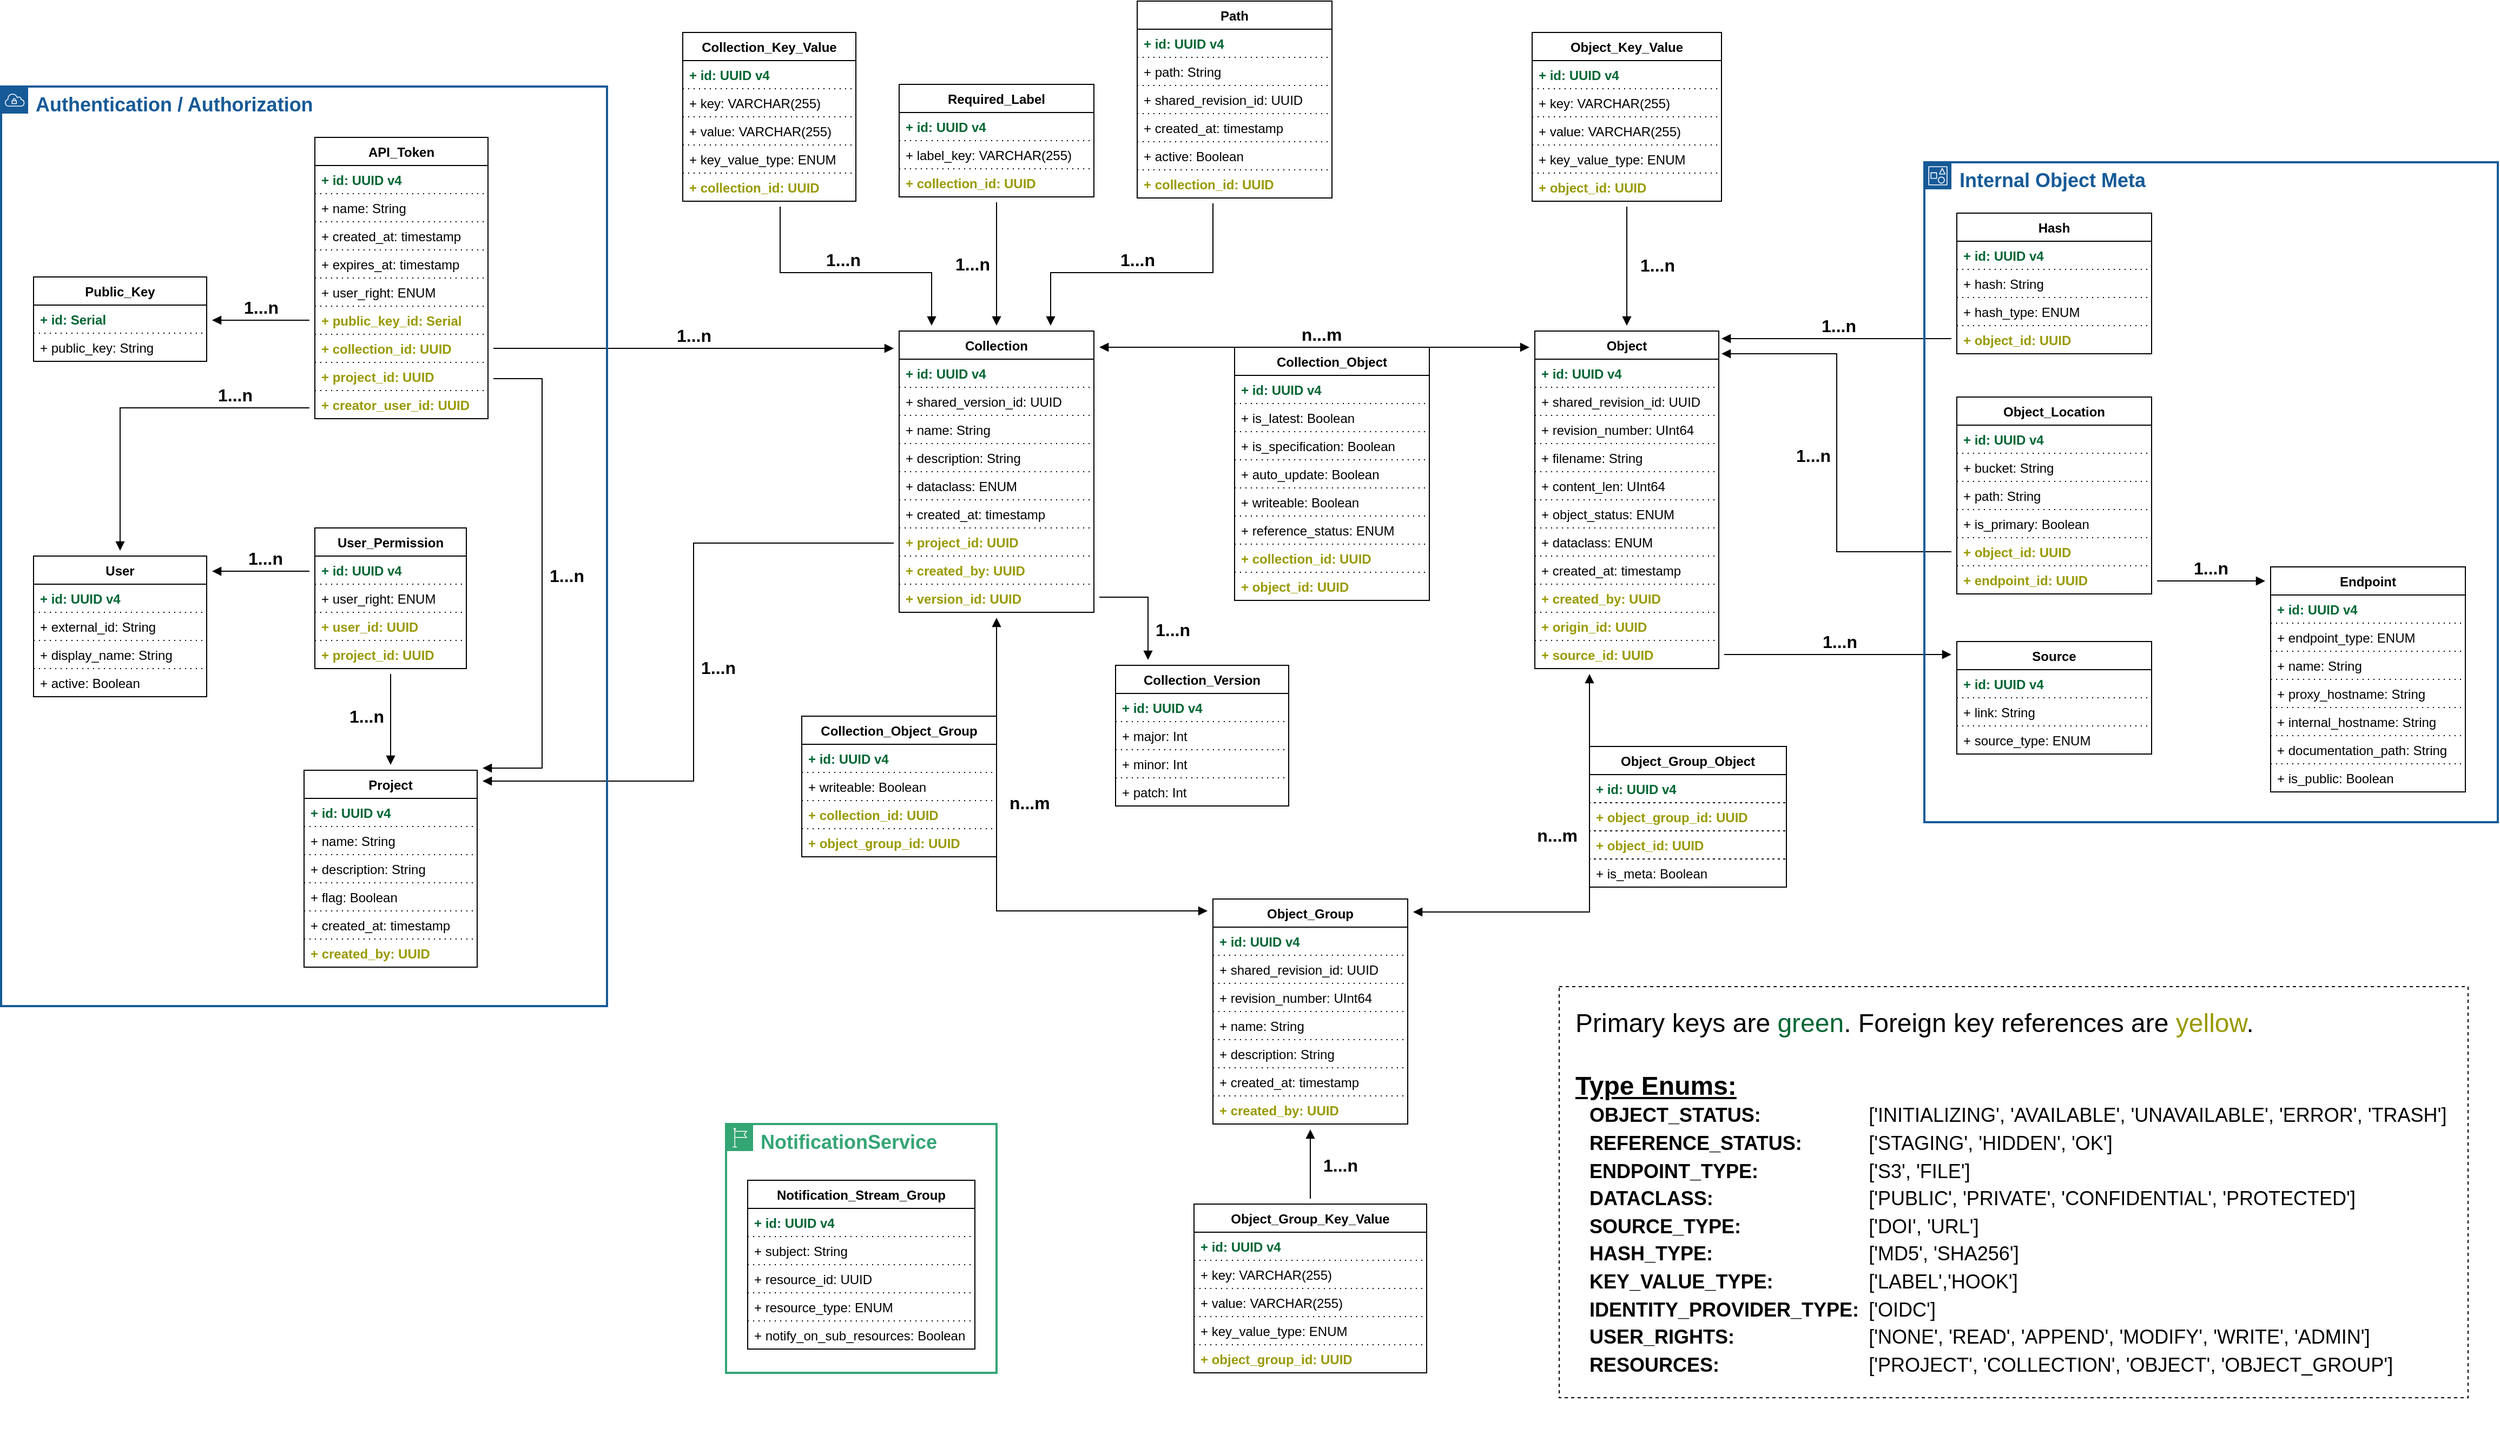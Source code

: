 <mxfile version="20.6.0" type="device"><diagram id="Ht1M8jgEwFfnCIfOTk4-" name="Page-1"><mxGraphModel dx="3555" dy="2406" grid="1" gridSize="10" guides="1" tooltips="1" connect="1" arrows="1" fold="1" page="1" pageScale="1" pageWidth="2336" pageHeight="1654" math="0" shadow="0"><root><mxCell id="0"/><mxCell id="1" parent="0"/><mxCell id="s8Ir1oKN0aZrvW221y9a-1" value="Object" style="swimlane;fontStyle=1;childLayout=stackLayout;horizontal=1;startSize=26;fillColor=none;horizontalStack=0;resizeParent=1;resizeParentMax=0;resizeLast=0;collapsible=1;marginBottom=0;" parent="1" vertex="1"><mxGeometry x="1417.5" y="294" width="170" height="312" as="geometry"/></mxCell><mxCell id="s8Ir1oKN0aZrvW221y9a-9" value="+ id: UUID v4" style="text;strokeColor=default;fillColor=none;align=left;verticalAlign=top;spacingLeft=4;spacingRight=4;overflow=hidden;rotatable=0;points=[[0,0.5],[1,0.5]];portConstraint=eastwest;fontColor=#006633;fontStyle=1;dashed=1;dashPattern=1 4;" parent="s8Ir1oKN0aZrvW221y9a-1" vertex="1"><mxGeometry y="26" width="170" height="26" as="geometry"/></mxCell><mxCell id="s8Ir1oKN0aZrvW221y9a-12" value="+ shared_revision_id: UUID" style="text;strokeColor=default;fillColor=none;align=left;verticalAlign=top;spacingLeft=4;spacingRight=4;overflow=hidden;rotatable=0;points=[[0,0.5],[1,0.5]];portConstraint=eastwest;dashed=1;dashPattern=1 4;" parent="s8Ir1oKN0aZrvW221y9a-1" vertex="1"><mxGeometry y="52" width="170" height="26" as="geometry"/></mxCell><mxCell id="s8Ir1oKN0aZrvW221y9a-3" value="+ revision_number: UInt64" style="text;strokeColor=default;fillColor=none;align=left;verticalAlign=top;spacingLeft=4;spacingRight=4;overflow=hidden;rotatable=0;points=[[0,0.5],[1,0.5]];portConstraint=eastwest;fontColor=default;fontStyle=0;dashed=1;dashPattern=1 4;" parent="s8Ir1oKN0aZrvW221y9a-1" vertex="1"><mxGeometry y="78" width="170" height="26" as="geometry"/></mxCell><mxCell id="aCrrDnahRzrE9zzAWmra-42" value="+ filename: String" style="text;strokeColor=default;fillColor=none;align=left;verticalAlign=top;spacingLeft=4;spacingRight=4;overflow=hidden;rotatable=0;points=[[0,0.5],[1,0.5]];portConstraint=eastwest;dashed=1;dashPattern=1 4;" parent="s8Ir1oKN0aZrvW221y9a-1" vertex="1"><mxGeometry y="104" width="170" height="26" as="geometry"/></mxCell><mxCell id="s8Ir1oKN0aZrvW221y9a-11" value="+ content_len: UInt64" style="text;strokeColor=default;fillColor=none;align=left;verticalAlign=top;spacingLeft=4;spacingRight=4;overflow=hidden;rotatable=0;points=[[0,0.5],[1,0.5]];portConstraint=eastwest;dashed=1;dashPattern=1 4;" parent="s8Ir1oKN0aZrvW221y9a-1" vertex="1"><mxGeometry y="130" width="170" height="26" as="geometry"/></mxCell><mxCell id="s8Ir1oKN0aZrvW221y9a-2" value="+ object_status: ENUM" style="text;strokeColor=default;fillColor=none;align=left;verticalAlign=top;spacingLeft=4;spacingRight=4;overflow=hidden;rotatable=0;points=[[0,0.5],[1,0.5]];portConstraint=eastwest;dashed=1;dashPattern=1 4;" parent="s8Ir1oKN0aZrvW221y9a-1" vertex="1"><mxGeometry y="156" width="170" height="26" as="geometry"/></mxCell><mxCell id="aCrrDnahRzrE9zzAWmra-179" value="+ dataclass: ENUM" style="text;strokeColor=default;fillColor=none;align=left;verticalAlign=top;spacingLeft=4;spacingRight=4;overflow=hidden;rotatable=0;points=[[0,0.5],[1,0.5]];portConstraint=eastwest;dashed=1;dashPattern=1 4;" parent="s8Ir1oKN0aZrvW221y9a-1" vertex="1"><mxGeometry y="182" width="170" height="26" as="geometry"/></mxCell><mxCell id="s8Ir1oKN0aZrvW221y9a-4" value="+ created_at: timestamp" style="text;strokeColor=default;fillColor=none;align=left;verticalAlign=top;spacingLeft=4;spacingRight=4;overflow=hidden;rotatable=0;points=[[0,0.5],[1,0.5]];portConstraint=eastwest;dashed=1;dashPattern=1 4;" parent="s8Ir1oKN0aZrvW221y9a-1" vertex="1"><mxGeometry y="208" width="170" height="26" as="geometry"/></mxCell><mxCell id="jwUDhyoVgGyyk2-1zwnu-1" value="+ created_by: UUID" style="text;strokeColor=default;fillColor=none;align=left;verticalAlign=top;spacingLeft=4;spacingRight=4;overflow=hidden;rotatable=0;points=[[0,0.5],[1,0.5]];portConstraint=eastwest;fontColor=#999900;fontStyle=1;dashed=1;dashPattern=1 4;" parent="s8Ir1oKN0aZrvW221y9a-1" vertex="1"><mxGeometry y="234" width="170" height="26" as="geometry"/></mxCell><mxCell id="aCrrDnahRzrE9zzAWmra-58" value="+ origin_id: UUID" style="text;strokeColor=default;fillColor=none;align=left;verticalAlign=top;spacingLeft=4;spacingRight=4;overflow=hidden;rotatable=0;points=[[0,0.5],[1,0.5]];portConstraint=eastwest;fontColor=#999900;fontStyle=1;dashed=1;dashPattern=1 4;" parent="s8Ir1oKN0aZrvW221y9a-1" vertex="1"><mxGeometry y="260" width="170" height="26" as="geometry"/></mxCell><mxCell id="aCrrDnahRzrE9zzAWmra-51" value="+ source_id: UUID" style="text;strokeColor=default;fillColor=none;align=left;verticalAlign=top;spacingLeft=4;spacingRight=4;overflow=hidden;rotatable=0;points=[[0,0.5],[1,0.5]];portConstraint=eastwest;fontColor=#999900;fontStyle=1;dashed=1;dashPattern=1 4;" parent="s8Ir1oKN0aZrvW221y9a-1" vertex="1"><mxGeometry y="286" width="170" height="26" as="geometry"/></mxCell><mxCell id="s8Ir1oKN0aZrvW221y9a-5" value="Collection" style="swimlane;fontStyle=1;childLayout=stackLayout;horizontal=1;startSize=26;fillColor=none;horizontalStack=0;resizeParent=1;resizeParentMax=0;resizeLast=0;collapsible=1;marginBottom=0;" parent="1" vertex="1"><mxGeometry x="830" y="294" width="180" height="260" as="geometry"><mxRectangle x="590" y="316" width="100" height="30" as="alternateBounds"/></mxGeometry></mxCell><mxCell id="s8Ir1oKN0aZrvW221y9a-6" value="+ id: UUID v4" style="text;strokeColor=default;fillColor=none;align=left;verticalAlign=top;spacingLeft=4;spacingRight=4;overflow=hidden;rotatable=0;points=[[0,0.5],[1,0.5]];portConstraint=eastwest;fontColor=#006633;fontStyle=1;dashed=1;dashPattern=1 4;" parent="s8Ir1oKN0aZrvW221y9a-5" vertex="1"><mxGeometry y="26" width="180" height="26" as="geometry"/></mxCell><mxCell id="YCsaoOg3mYIo5L9holMv-1" value="+ shared_version_id: UUID" style="text;strokeColor=default;fillColor=none;align=left;verticalAlign=top;spacingLeft=4;spacingRight=4;overflow=hidden;rotatable=0;points=[[0,0.5],[1,0.5]];portConstraint=eastwest;dashed=1;dashPattern=1 4;" parent="s8Ir1oKN0aZrvW221y9a-5" vertex="1"><mxGeometry y="52" width="180" height="26" as="geometry"/></mxCell><mxCell id="dhRvzv5JA390oEsooHFZ-19" value="+ name: String" style="text;strokeColor=default;fillColor=none;align=left;verticalAlign=top;spacingLeft=4;spacingRight=4;overflow=hidden;rotatable=0;points=[[0,0.5],[1,0.5]];portConstraint=eastwest;dashed=1;dashPattern=1 4;" parent="s8Ir1oKN0aZrvW221y9a-5" vertex="1"><mxGeometry y="78" width="180" height="26" as="geometry"/></mxCell><mxCell id="dhRvzv5JA390oEsooHFZ-18" value="+ description: String" style="text;strokeColor=default;fillColor=none;align=left;verticalAlign=top;spacingLeft=4;spacingRight=4;overflow=hidden;rotatable=0;points=[[0,0.5],[1,0.5]];portConstraint=eastwest;dashed=1;dashPattern=1 4;" parent="s8Ir1oKN0aZrvW221y9a-5" vertex="1"><mxGeometry y="104" width="180" height="26" as="geometry"/></mxCell><mxCell id="dhRvzv5JA390oEsooHFZ-25" value="+ dataclass: ENUM" style="text;strokeColor=default;fillColor=none;align=left;verticalAlign=top;spacingLeft=4;spacingRight=4;overflow=hidden;rotatable=0;points=[[0,0.5],[1,0.5]];portConstraint=eastwest;dashed=1;dashPattern=1 4;" parent="s8Ir1oKN0aZrvW221y9a-5" vertex="1"><mxGeometry y="130" width="180" height="26" as="geometry"/></mxCell><mxCell id="aCrrDnahRzrE9zzAWmra-107" value="+ created_at: timestamp" style="text;strokeColor=default;fillColor=none;align=left;verticalAlign=top;spacingLeft=4;spacingRight=4;overflow=hidden;rotatable=0;points=[[0,0.5],[1,0.5]];portConstraint=eastwest;dashed=1;dashPattern=1 4;" parent="s8Ir1oKN0aZrvW221y9a-5" vertex="1"><mxGeometry y="156" width="180" height="26" as="geometry"/></mxCell><mxCell id="aCrrDnahRzrE9zzAWmra-132" value="+ project_id: UUID" style="text;strokeColor=default;fillColor=none;align=left;verticalAlign=top;spacingLeft=4;spacingRight=4;overflow=hidden;rotatable=0;points=[[0,0.5],[1,0.5]];portConstraint=eastwest;fontColor=#999900;fontStyle=1;dashed=1;dashPattern=1 4;" parent="s8Ir1oKN0aZrvW221y9a-5" vertex="1"><mxGeometry y="182" width="180" height="26" as="geometry"/></mxCell><mxCell id="w5p9fuIYTPRZwlcvcqKO-1" value="+ created_by: UUID" style="text;strokeColor=default;fillColor=none;align=left;verticalAlign=top;spacingLeft=4;spacingRight=4;overflow=hidden;rotatable=0;points=[[0,0.5],[1,0.5]];portConstraint=eastwest;fontColor=#999900;fontStyle=1;dashed=1;dashPattern=1 4;" parent="s8Ir1oKN0aZrvW221y9a-5" vertex="1"><mxGeometry y="208" width="180" height="26" as="geometry"/></mxCell><mxCell id="aCrrDnahRzrE9zzAWmra-172" value="+ version_id: UUID" style="text;strokeColor=default;fillColor=none;align=left;verticalAlign=top;spacingLeft=4;spacingRight=4;overflow=hidden;rotatable=0;points=[[0,0.5],[1,0.5]];portConstraint=eastwest;fontColor=#999900;fontStyle=1;dashed=1;dashPattern=1 4;" parent="s8Ir1oKN0aZrvW221y9a-5" vertex="1"><mxGeometry y="234" width="180" height="26" as="geometry"/></mxCell><mxCell id="dhRvzv5JA390oEsooHFZ-6" value="Object_Key_Value" style="swimlane;fontStyle=1;childLayout=stackLayout;horizontal=1;startSize=26;fillColor=none;horizontalStack=0;resizeParent=1;resizeParentMax=0;resizeLast=0;collapsible=1;marginBottom=0;" parent="1" vertex="1"><mxGeometry x="1415" y="18" width="175" height="156" as="geometry"/></mxCell><mxCell id="dhRvzv5JA390oEsooHFZ-7" value="+ id: UUID v4" style="text;strokeColor=default;fillColor=none;align=left;verticalAlign=top;spacingLeft=4;spacingRight=4;overflow=hidden;rotatable=0;points=[[0,0.5],[1,0.5]];portConstraint=eastwest;fontColor=#006633;fontStyle=1;dashed=1;dashPattern=1 4;" parent="dhRvzv5JA390oEsooHFZ-6" vertex="1"><mxGeometry y="26" width="175" height="26" as="geometry"/></mxCell><mxCell id="dhRvzv5JA390oEsooHFZ-8" value="+ key: VARCHAR(255)" style="text;strokeColor=default;fillColor=none;align=left;verticalAlign=top;spacingLeft=4;spacingRight=4;overflow=hidden;rotatable=0;points=[[0,0.5],[1,0.5]];portConstraint=eastwest;dashed=1;dashPattern=1 4;" parent="dhRvzv5JA390oEsooHFZ-6" vertex="1"><mxGeometry y="52" width="175" height="26" as="geometry"/></mxCell><mxCell id="dhRvzv5JA390oEsooHFZ-9" value="+ value: VARCHAR(255)" style="text;strokeColor=default;fillColor=none;align=left;verticalAlign=top;spacingLeft=4;spacingRight=4;overflow=hidden;rotatable=0;points=[[0,0.5],[1,0.5]];portConstraint=eastwest;dashed=1;dashPattern=1 4;" parent="dhRvzv5JA390oEsooHFZ-6" vertex="1"><mxGeometry y="78" width="175" height="26" as="geometry"/></mxCell><mxCell id="aCrrDnahRzrE9zzAWmra-121" value="+ key_value_type: ENUM" style="text;strokeColor=default;fillColor=none;align=left;verticalAlign=top;spacingLeft=4;spacingRight=4;overflow=hidden;rotatable=0;points=[[0,0.5],[1,0.5]];portConstraint=eastwest;dashed=1;dashPattern=1 4;" parent="dhRvzv5JA390oEsooHFZ-6" vertex="1"><mxGeometry y="104" width="175" height="26" as="geometry"/></mxCell><mxCell id="aCrrDnahRzrE9zzAWmra-122" value="+ object_id: UUID" style="text;strokeColor=default;fillColor=none;align=left;verticalAlign=top;spacingLeft=4;spacingRight=4;overflow=hidden;rotatable=0;points=[[0,0.5],[1,0.5]];portConstraint=eastwest;fontColor=#999900;fontStyle=1;dashed=1;dashPattern=1 4;" parent="dhRvzv5JA390oEsooHFZ-6" vertex="1"><mxGeometry y="130" width="175" height="26" as="geometry"/></mxCell><mxCell id="pq9a7EiG0i_4E6oNSgc6-14" value="API_Token" style="swimlane;fontStyle=1;childLayout=stackLayout;horizontal=1;startSize=26;fillColor=none;horizontalStack=0;resizeParent=1;resizeParentMax=0;resizeLast=0;collapsible=1;marginBottom=0;" parent="1" vertex="1"><mxGeometry x="290" y="115" width="160" height="260" as="geometry"><mxRectangle x="80" y="40" width="100" height="30" as="alternateBounds"/></mxGeometry></mxCell><mxCell id="pq9a7EiG0i_4E6oNSgc6-15" value="+ id: UUID v4" style="text;strokeColor=default;fillColor=none;align=left;verticalAlign=top;spacingLeft=4;spacingRight=4;overflow=hidden;rotatable=0;points=[[0,0.5],[1,0.5]];portConstraint=eastwest;fontColor=#006633;fontStyle=1;dashed=1;dashPattern=1 4;" parent="pq9a7EiG0i_4E6oNSgc6-14" vertex="1"><mxGeometry y="26" width="160" height="26" as="geometry"/></mxCell><mxCell id="pq9a7EiG0i_4E6oNSgc6-18" value="+ name: String" style="text;strokeColor=default;fillColor=none;align=left;verticalAlign=top;spacingLeft=4;spacingRight=4;overflow=hidden;rotatable=0;points=[[0,0.5],[1,0.5]];portConstraint=eastwest;dashed=1;dashPattern=1 4;" parent="pq9a7EiG0i_4E6oNSgc6-14" vertex="1"><mxGeometry y="52" width="160" height="26" as="geometry"/></mxCell><mxCell id="pq9a7EiG0i_4E6oNSgc6-19" value="+ created_at: timestamp" style="text;strokeColor=default;fillColor=none;align=left;verticalAlign=top;spacingLeft=4;spacingRight=4;overflow=hidden;rotatable=0;points=[[0,0.5],[1,0.5]];portConstraint=eastwest;dashed=1;dashPattern=1 4;" parent="pq9a7EiG0i_4E6oNSgc6-14" vertex="1"><mxGeometry y="78" width="160" height="26" as="geometry"/></mxCell><mxCell id="pq9a7EiG0i_4E6oNSgc6-79" value="+ expires_at: timestamp" style="text;strokeColor=default;fillColor=none;align=left;verticalAlign=top;spacingLeft=4;spacingRight=4;overflow=hidden;rotatable=0;points=[[0,0.5],[1,0.5]];portConstraint=eastwest;dashed=1;dashPattern=1 4;" parent="pq9a7EiG0i_4E6oNSgc6-14" vertex="1"><mxGeometry y="104" width="160" height="26" as="geometry"/></mxCell><mxCell id="Inc9EqltLGxihBF10Y_G-1" value="+ user_right: ENUM" style="text;strokeColor=default;fillColor=none;align=left;verticalAlign=top;spacingLeft=4;spacingRight=4;overflow=hidden;rotatable=0;points=[[0,0.5],[1,0.5]];portConstraint=eastwest;dashed=1;dashPattern=1 4;" parent="pq9a7EiG0i_4E6oNSgc6-14" vertex="1"><mxGeometry y="130" width="160" height="26" as="geometry"/></mxCell><mxCell id="PaTXuVonBe1cchkGbfO--4" value="+ public_key_id: Serial" style="text;strokeColor=default;fillColor=none;align=left;verticalAlign=top;spacingLeft=4;spacingRight=4;overflow=hidden;rotatable=0;points=[[0,0.5],[1,0.5]];portConstraint=eastwest;fontColor=#999900;fontStyle=1;dashed=1;dashPattern=1 4;" parent="pq9a7EiG0i_4E6oNSgc6-14" vertex="1"><mxGeometry y="156" width="160" height="26" as="geometry"/></mxCell><mxCell id="aCrrDnahRzrE9zzAWmra-156" value="+ collection_id: UUID" style="text;strokeColor=default;fillColor=none;align=left;verticalAlign=top;spacingLeft=4;spacingRight=4;overflow=hidden;rotatable=0;points=[[0,0.5],[1,0.5]];portConstraint=eastwest;fontColor=#999900;fontStyle=1;dashed=1;dashPattern=1 4;" parent="pq9a7EiG0i_4E6oNSgc6-14" vertex="1"><mxGeometry y="182" width="160" height="26" as="geometry"/></mxCell><mxCell id="aCrrDnahRzrE9zzAWmra-159" value="+ project_id: UUID" style="text;strokeColor=default;fillColor=none;align=left;verticalAlign=top;spacingLeft=4;spacingRight=4;overflow=hidden;rotatable=0;points=[[0,0.5],[1,0.5]];portConstraint=eastwest;fontColor=#999900;fontStyle=1;dashed=1;dashPattern=1 4;" parent="pq9a7EiG0i_4E6oNSgc6-14" vertex="1"><mxGeometry y="208" width="160" height="26" as="geometry"/></mxCell><mxCell id="aCrrDnahRzrE9zzAWmra-158" value="+ creator_user_id: UUID" style="text;strokeColor=default;fillColor=none;align=left;verticalAlign=top;spacingLeft=4;spacingRight=4;overflow=hidden;rotatable=0;points=[[0,0.5],[1,0.5]];portConstraint=eastwest;fontColor=#999900;fontStyle=1;dashed=1;dashPattern=1 4;" parent="pq9a7EiG0i_4E6oNSgc6-14" vertex="1"><mxGeometry y="234" width="160" height="26" as="geometry"/></mxCell><mxCell id="pq9a7EiG0i_4E6oNSgc6-21" value="Object_Group" style="swimlane;fontStyle=1;childLayout=stackLayout;horizontal=1;startSize=26;fillColor=none;horizontalStack=0;resizeParent=1;resizeParentMax=0;resizeLast=0;collapsible=1;marginBottom=0;" parent="1" vertex="1"><mxGeometry x="1120" y="819" width="180" height="208" as="geometry"><mxRectangle x="80" y="40" width="100" height="30" as="alternateBounds"/></mxGeometry></mxCell><mxCell id="pq9a7EiG0i_4E6oNSgc6-22" value="+ id: UUID v4" style="text;strokeColor=default;fillColor=none;align=left;verticalAlign=top;spacingLeft=4;spacingRight=4;overflow=hidden;rotatable=0;points=[[0,0.5],[1,0.5]];portConstraint=eastwest;fontColor=#006633;fontStyle=1;dashed=1;dashPattern=1 4;" parent="pq9a7EiG0i_4E6oNSgc6-21" vertex="1"><mxGeometry y="26" width="180" height="26" as="geometry"/></mxCell><mxCell id="YCsaoOg3mYIo5L9holMv-2" value="+ shared_revision_id: UUID" style="text;strokeColor=default;fillColor=none;align=left;verticalAlign=top;spacingLeft=4;spacingRight=4;overflow=hidden;rotatable=0;points=[[0,0.5],[1,0.5]];portConstraint=eastwest;fontColor=default;fontStyle=0;dashed=1;dashPattern=1 4;" parent="pq9a7EiG0i_4E6oNSgc6-21" vertex="1"><mxGeometry y="52" width="180" height="26" as="geometry"/></mxCell><mxCell id="pq9a7EiG0i_4E6oNSgc6-23" value="+ revision_number: UInt64" style="text;strokeColor=default;fillColor=none;align=left;verticalAlign=top;spacingLeft=4;spacingRight=4;overflow=hidden;rotatable=0;points=[[0,0.5],[1,0.5]];portConstraint=eastwest;fontColor=default;fontStyle=0;dashed=1;dashPattern=1 4;" parent="pq9a7EiG0i_4E6oNSgc6-21" vertex="1"><mxGeometry y="78" width="180" height="26" as="geometry"/></mxCell><mxCell id="pq9a7EiG0i_4E6oNSgc6-24" value="+ name: String" style="text;strokeColor=default;fillColor=none;align=left;verticalAlign=top;spacingLeft=4;spacingRight=4;overflow=hidden;rotatable=0;points=[[0,0.5],[1,0.5]];portConstraint=eastwest;dashed=1;dashPattern=1 4;" parent="pq9a7EiG0i_4E6oNSgc6-21" vertex="1"><mxGeometry y="104" width="180" height="26" as="geometry"/></mxCell><mxCell id="pq9a7EiG0i_4E6oNSgc6-25" value="+ description: String" style="text;strokeColor=default;fillColor=none;align=left;verticalAlign=top;spacingLeft=4;spacingRight=4;overflow=hidden;rotatable=0;points=[[0,0.5],[1,0.5]];portConstraint=eastwest;dashed=1;dashPattern=1 4;" parent="pq9a7EiG0i_4E6oNSgc6-21" vertex="1"><mxGeometry y="130" width="180" height="26" as="geometry"/></mxCell><mxCell id="pq9a7EiG0i_4E6oNSgc6-27" value="+ created_at: timestamp" style="text;strokeColor=default;fillColor=none;align=left;verticalAlign=top;spacingLeft=4;spacingRight=4;overflow=hidden;rotatable=0;points=[[0,0.5],[1,0.5]];portConstraint=eastwest;dashed=1;dashPattern=1 4;" parent="pq9a7EiG0i_4E6oNSgc6-21" vertex="1"><mxGeometry y="156" width="180" height="26" as="geometry"/></mxCell><mxCell id="w5p9fuIYTPRZwlcvcqKO-2" value="+ created_by: UUID" style="text;strokeColor=default;fillColor=none;align=left;verticalAlign=top;spacingLeft=4;spacingRight=4;overflow=hidden;rotatable=0;points=[[0,0.5],[1,0.5]];portConstraint=eastwest;fontColor=#999900;fontStyle=1;dashed=1;dashPattern=1 4;" parent="pq9a7EiG0i_4E6oNSgc6-21" vertex="1"><mxGeometry y="182" width="180" height="26" as="geometry"/></mxCell><mxCell id="pq9a7EiG0i_4E6oNSgc6-59" value="n...m" style="edgeStyle=orthogonalEdgeStyle;rounded=0;orthogonalLoop=1;jettySize=auto;html=1;endArrow=block;endFill=1;sourcePerimeterSpacing=5;targetPerimeterSpacing=5;labelPosition=center;verticalLabelPosition=top;align=center;verticalAlign=bottom;spacingLeft=0;fontSize=16;fontStyle=1;startArrow=block;startFill=1;labelBackgroundColor=none;" parent="1" edge="1"><mxGeometry x="-0.031" relative="1" as="geometry"><mxPoint x="1412.5" y="309" as="sourcePoint"/><mxPoint x="1015" y="309" as="targetPoint"/><Array as="points"><mxPoint x="1250" y="309"/><mxPoint x="1250" y="309"/></Array><mxPoint as="offset"/></mxGeometry></mxCell><mxCell id="pq9a7EiG0i_4E6oNSgc6-60" value="n...m" style="edgeStyle=orthogonalEdgeStyle;rounded=0;orthogonalLoop=1;jettySize=auto;html=1;endArrow=block;endFill=1;sourcePerimeterSpacing=5;targetPerimeterSpacing=5;labelPosition=right;verticalLabelPosition=middle;align=left;verticalAlign=middle;spacingLeft=10;fontSize=16;fontStyle=1;startArrow=block;startFill=1;labelBackgroundColor=none;" parent="1" source="pq9a7EiG0i_4E6oNSgc6-21" target="s8Ir1oKN0aZrvW221y9a-5" edge="1"><mxGeometry x="0.266" relative="1" as="geometry"><mxPoint x="930" y="670" as="sourcePoint"/><mxPoint x="1030" y="540" as="targetPoint"/><Array as="points"><mxPoint x="920" y="830"/></Array><mxPoint as="offset"/></mxGeometry></mxCell><mxCell id="pq9a7EiG0i_4E6oNSgc6-61" value="n...m" style="edgeStyle=orthogonalEdgeStyle;rounded=0;orthogonalLoop=1;jettySize=auto;html=1;endArrow=block;endFill=1;sourcePerimeterSpacing=5;targetPerimeterSpacing=5;labelPosition=left;verticalLabelPosition=middle;align=right;verticalAlign=middle;spacingLeft=0;fontSize=16;fontStyle=1;spacingRight=10;startArrow=block;startFill=1;labelBackgroundColor=none;" parent="1" source="s8Ir1oKN0aZrvW221y9a-1" target="pq9a7EiG0i_4E6oNSgc6-21" edge="1"><mxGeometry x="-0.222" relative="1" as="geometry"><mxPoint x="1468.059" y="680" as="sourcePoint"/><mxPoint x="1397.5" y="661" as="targetPoint"/><Array as="points"><mxPoint x="1468" y="831"/></Array><mxPoint as="offset"/></mxGeometry></mxCell><mxCell id="pq9a7EiG0i_4E6oNSgc6-81" value="1...n" style="edgeStyle=orthogonalEdgeStyle;rounded=0;orthogonalLoop=1;jettySize=auto;html=1;endArrow=block;endFill=1;sourcePerimeterSpacing=5;targetPerimeterSpacing=5;labelPosition=center;verticalLabelPosition=top;align=center;verticalAlign=bottom;spacingLeft=0;fontSize=16;fontStyle=1;labelBackgroundColor=none;" parent="1" source="pq9a7EiG0i_4E6oNSgc6-14" target="aCrrDnahRzrE9zzAWmra-143" edge="1"><mxGeometry x="-0.548" relative="1" as="geometry"><mxPoint x="210" y="963" as="sourcePoint"/><mxPoint x="-205" y="737" as="targetPoint"/><Array as="points"><mxPoint x="110" y="365"/></Array><mxPoint as="offset"/></mxGeometry></mxCell><mxCell id="aCrrDnahRzrE9zzAWmra-21" value="1...n" style="edgeStyle=orthogonalEdgeStyle;rounded=0;orthogonalLoop=1;jettySize=auto;html=1;endArrow=block;endFill=1;sourcePerimeterSpacing=5;targetPerimeterSpacing=5;labelPosition=right;verticalLabelPosition=middle;align=left;verticalAlign=middle;spacingLeft=5;fontSize=16;fontStyle=1;labelBackgroundColor=none;" parent="1" source="aCrrDnahRzrE9zzAWmra-132" target="pq9a7EiG0i_4E6oNSgc6-1" edge="1"><mxGeometry relative="1" as="geometry"><mxPoint x="820" y="490" as="sourcePoint"/><mxPoint x="685" y="487" as="targetPoint"/><Array as="points"><mxPoint x="640" y="490"/><mxPoint x="640" y="710"/></Array></mxGeometry></mxCell><mxCell id="aCrrDnahRzrE9zzAWmra-26" value="Endpoint" style="swimlane;fontStyle=1;childLayout=stackLayout;horizontal=1;startSize=26;fillColor=none;horizontalStack=0;resizeParent=1;resizeParentMax=0;resizeLast=0;collapsible=1;marginBottom=0;" parent="1" vertex="1"><mxGeometry x="2097.5" y="512" width="180" height="208" as="geometry"/></mxCell><mxCell id="aCrrDnahRzrE9zzAWmra-27" value="+ id: UUID v4" style="text;strokeColor=default;fillColor=none;align=left;verticalAlign=top;spacingLeft=4;spacingRight=4;overflow=hidden;rotatable=0;points=[[0,0.5],[1,0.5]];portConstraint=eastwest;fontColor=#006633;fontStyle=1;dashed=1;dashPattern=1 4;" parent="aCrrDnahRzrE9zzAWmra-26" vertex="1"><mxGeometry y="26" width="180" height="26" as="geometry"/></mxCell><mxCell id="aCrrDnahRzrE9zzAWmra-28" value="+ endpoint_type: ENUM" style="text;strokeColor=default;fillColor=none;align=left;verticalAlign=top;spacingLeft=4;spacingRight=4;overflow=hidden;rotatable=0;points=[[0,0.5],[1,0.5]];portConstraint=eastwest;dashed=1;dashPattern=1 4;" parent="aCrrDnahRzrE9zzAWmra-26" vertex="1"><mxGeometry y="52" width="180" height="26" as="geometry"/></mxCell><mxCell id="Inc9EqltLGxihBF10Y_G-3" value="+ name: String" style="text;strokeColor=default;fillColor=none;align=left;verticalAlign=top;spacingLeft=4;spacingRight=4;overflow=hidden;rotatable=0;points=[[0,0.5],[1,0.5]];portConstraint=eastwest;dashed=1;dashPattern=1 4;" parent="aCrrDnahRzrE9zzAWmra-26" vertex="1"><mxGeometry y="78" width="180" height="26" as="geometry"/></mxCell><mxCell id="aCrrDnahRzrE9zzAWmra-29" value="+ proxy_hostname: String" style="text;strokeColor=default;fillColor=none;align=left;verticalAlign=top;spacingLeft=4;spacingRight=4;overflow=hidden;rotatable=0;points=[[0,0.5],[1,0.5]];portConstraint=eastwest;dashed=1;dashPattern=1 4;" parent="aCrrDnahRzrE9zzAWmra-26" vertex="1"><mxGeometry y="104" width="180" height="26" as="geometry"/></mxCell><mxCell id="aCrrDnahRzrE9zzAWmra-30" value="+ internal_hostname: String" style="text;strokeColor=default;fillColor=none;align=left;verticalAlign=top;spacingLeft=4;spacingRight=4;overflow=hidden;rotatable=0;points=[[0,0.5],[1,0.5]];portConstraint=eastwest;dashed=1;dashPattern=1 4;" parent="aCrrDnahRzrE9zzAWmra-26" vertex="1"><mxGeometry y="130" width="180" height="26" as="geometry"/></mxCell><mxCell id="w5p9fuIYTPRZwlcvcqKO-7" value="+ documentation_path: String" style="text;strokeColor=default;fillColor=none;align=left;verticalAlign=top;spacingLeft=4;spacingRight=4;overflow=hidden;rotatable=0;points=[[0,0.5],[1,0.5]];portConstraint=eastwest;dashed=1;dashPattern=1 4;" parent="aCrrDnahRzrE9zzAWmra-26" vertex="1"><mxGeometry y="156" width="180" height="26" as="geometry"/></mxCell><mxCell id="E262YsjWiNtPbltM3P_b-5" value="+ is_public: Boolean" style="text;strokeColor=default;fillColor=none;align=left;verticalAlign=top;spacingLeft=4;spacingRight=4;overflow=hidden;rotatable=0;points=[[0,0.5],[1,0.5]];portConstraint=eastwest;dashed=1;dashPattern=1 4;" parent="aCrrDnahRzrE9zzAWmra-26" vertex="1"><mxGeometry y="182" width="180" height="26" as="geometry"/></mxCell><mxCell id="aCrrDnahRzrE9zzAWmra-31" value="Object_Location" style="swimlane;fontStyle=1;childLayout=stackLayout;horizontal=1;startSize=26;fillColor=none;horizontalStack=0;resizeParent=1;resizeParentMax=0;resizeLast=0;collapsible=1;marginBottom=0;" parent="1" vertex="1"><mxGeometry x="1807.5" y="355" width="180" height="182" as="geometry"/></mxCell><mxCell id="aCrrDnahRzrE9zzAWmra-32" value="+ id: UUID v4" style="text;strokeColor=default;fillColor=none;align=left;verticalAlign=top;spacingLeft=4;spacingRight=4;overflow=hidden;rotatable=0;points=[[0,0.5],[1,0.5]];portConstraint=eastwest;fontColor=#006633;fontStyle=1;dashed=1;dashPattern=1 4;" parent="aCrrDnahRzrE9zzAWmra-31" vertex="1"><mxGeometry y="26" width="180" height="26" as="geometry"/></mxCell><mxCell id="aCrrDnahRzrE9zzAWmra-33" value="+ bucket: String" style="text;strokeColor=default;fillColor=none;align=left;verticalAlign=top;spacingLeft=4;spacingRight=4;overflow=hidden;rotatable=0;points=[[0,0.5],[1,0.5]];portConstraint=eastwest;dashed=1;dashPattern=1 4;" parent="aCrrDnahRzrE9zzAWmra-31" vertex="1"><mxGeometry y="52" width="180" height="26" as="geometry"/></mxCell><mxCell id="aCrrDnahRzrE9zzAWmra-34" value="+ path: String" style="text;strokeColor=default;fillColor=none;align=left;verticalAlign=top;spacingLeft=4;spacingRight=4;overflow=hidden;rotatable=0;points=[[0,0.5],[1,0.5]];portConstraint=eastwest;dashed=1;dashPattern=1 4;" parent="aCrrDnahRzrE9zzAWmra-31" vertex="1"><mxGeometry y="78" width="180" height="26" as="geometry"/></mxCell><mxCell id="aCrrDnahRzrE9zzAWmra-43" value="+ is_primary: Boolean" style="text;strokeColor=default;fillColor=none;align=left;verticalAlign=top;spacingLeft=4;spacingRight=4;overflow=hidden;rotatable=0;points=[[0,0.5],[1,0.5]];portConstraint=eastwest;dashed=1;dashPattern=1 4;" parent="aCrrDnahRzrE9zzAWmra-31" vertex="1"><mxGeometry y="104" width="180" height="26" as="geometry"/></mxCell><mxCell id="aCrrDnahRzrE9zzAWmra-41" value="+ object_id: UUID" style="text;strokeColor=default;fillColor=none;align=left;verticalAlign=top;spacingLeft=4;spacingRight=4;overflow=hidden;rotatable=0;points=[[0,0.5],[1,0.5]];portConstraint=eastwest;fontColor=#999900;fontStyle=1;dashed=1;dashPattern=1 4;" parent="aCrrDnahRzrE9zzAWmra-31" vertex="1"><mxGeometry y="130" width="180" height="26" as="geometry"/></mxCell><mxCell id="aCrrDnahRzrE9zzAWmra-40" value="+ endpoint_id: UUID" style="text;strokeColor=default;fillColor=none;align=left;verticalAlign=top;spacingLeft=4;spacingRight=4;overflow=hidden;rotatable=0;points=[[0,0.5],[1,0.5]];portConstraint=eastwest;fontColor=#999900;fontStyle=1;dashed=1;dashPattern=1 4;" parent="aCrrDnahRzrE9zzAWmra-31" vertex="1"><mxGeometry y="156" width="180" height="26" as="geometry"/></mxCell><mxCell id="aCrrDnahRzrE9zzAWmra-46" value="Source" style="swimlane;fontStyle=1;childLayout=stackLayout;horizontal=1;startSize=26;fillColor=none;horizontalStack=0;resizeParent=1;resizeParentMax=0;resizeLast=0;collapsible=1;marginBottom=0;" parent="1" vertex="1"><mxGeometry x="1807.5" y="581" width="180" height="104" as="geometry"/></mxCell><mxCell id="aCrrDnahRzrE9zzAWmra-47" value="+ id: UUID v4" style="text;strokeColor=default;fillColor=none;align=left;verticalAlign=top;spacingLeft=4;spacingRight=4;overflow=hidden;rotatable=0;points=[[0,0.5],[1,0.5]];portConstraint=eastwest;fontColor=#006633;fontStyle=1;dashed=1;dashPattern=1 4;" parent="aCrrDnahRzrE9zzAWmra-46" vertex="1"><mxGeometry y="26" width="180" height="26" as="geometry"/></mxCell><mxCell id="aCrrDnahRzrE9zzAWmra-48" value="+ link: String" style="text;strokeColor=default;fillColor=none;align=left;verticalAlign=top;spacingLeft=4;spacingRight=4;overflow=hidden;rotatable=0;points=[[0,0.5],[1,0.5]];portConstraint=eastwest;dashed=1;dashPattern=1 4;" parent="aCrrDnahRzrE9zzAWmra-46" vertex="1"><mxGeometry y="52" width="180" height="26" as="geometry"/></mxCell><mxCell id="aCrrDnahRzrE9zzAWmra-50" value="+ source_type: ENUM" style="text;strokeColor=default;fillColor=none;align=left;verticalAlign=top;spacingLeft=4;spacingRight=4;overflow=hidden;rotatable=0;points=[[0,0.5],[1,0.5]];portConstraint=eastwest;dashed=1;dashPattern=1 4;" parent="aCrrDnahRzrE9zzAWmra-46" vertex="1"><mxGeometry y="78" width="180" height="26" as="geometry"/></mxCell><mxCell id="aCrrDnahRzrE9zzAWmra-53" value="Hash" style="swimlane;fontStyle=1;childLayout=stackLayout;horizontal=1;startSize=26;fillColor=none;horizontalStack=0;resizeParent=1;resizeParentMax=0;resizeLast=0;collapsible=1;marginBottom=0;" parent="1" vertex="1"><mxGeometry x="1807.5" y="185" width="180" height="130" as="geometry"/></mxCell><mxCell id="aCrrDnahRzrE9zzAWmra-54" value="+ id: UUID v4" style="text;strokeColor=default;fillColor=none;align=left;verticalAlign=top;spacingLeft=4;spacingRight=4;overflow=hidden;rotatable=0;points=[[0,0.5],[1,0.5]];portConstraint=eastwest;fontColor=#006633;fontStyle=1;dashed=1;dashPattern=1 4;" parent="aCrrDnahRzrE9zzAWmra-53" vertex="1"><mxGeometry y="26" width="180" height="26" as="geometry"/></mxCell><mxCell id="aCrrDnahRzrE9zzAWmra-55" value="+ hash: String" style="text;strokeColor=default;fillColor=none;align=left;verticalAlign=top;spacingLeft=4;spacingRight=4;overflow=hidden;rotatable=0;points=[[0,0.5],[1,0.5]];portConstraint=eastwest;dashed=1;dashPattern=1 4;" parent="aCrrDnahRzrE9zzAWmra-53" vertex="1"><mxGeometry y="52" width="180" height="26" as="geometry"/></mxCell><mxCell id="aCrrDnahRzrE9zzAWmra-64" value="+ hash_type: ENUM" style="text;strokeColor=default;fillColor=none;align=left;verticalAlign=top;spacingLeft=4;spacingRight=4;overflow=hidden;rotatable=0;points=[[0,0.5],[1,0.5]];portConstraint=eastwest;fontColor=default;fontStyle=0;dashed=1;dashPattern=1 4;" parent="aCrrDnahRzrE9zzAWmra-53" vertex="1"><mxGeometry y="78" width="180" height="26" as="geometry"/></mxCell><mxCell id="aCrrDnahRzrE9zzAWmra-57" value="+ object_id: UUID" style="text;strokeColor=default;fillColor=none;align=left;verticalAlign=top;spacingLeft=4;spacingRight=4;overflow=hidden;rotatable=0;points=[[0,0.5],[1,0.5]];portConstraint=eastwest;fontColor=#999900;fontStyle=1;dashed=1;dashPattern=1 4;" parent="aCrrDnahRzrE9zzAWmra-53" vertex="1"><mxGeometry y="104" width="180" height="26" as="geometry"/></mxCell><mxCell id="aCrrDnahRzrE9zzAWmra-65" value="Object_Group_Key_Value" style="swimlane;fontStyle=1;childLayout=stackLayout;horizontal=1;startSize=26;fillColor=none;horizontalStack=0;resizeParent=1;resizeParentMax=0;resizeLast=0;collapsible=1;marginBottom=0;" parent="1" vertex="1"><mxGeometry x="1102.5" y="1101" width="215" height="156" as="geometry"/></mxCell><mxCell id="aCrrDnahRzrE9zzAWmra-66" value="+ id: UUID v4" style="text;strokeColor=default;fillColor=none;align=left;verticalAlign=top;spacingLeft=4;spacingRight=4;overflow=hidden;rotatable=0;points=[[0,0.5],[1,0.5]];portConstraint=eastwest;fontColor=#006633;fontStyle=1;dashed=1;dashPattern=1 4;" parent="aCrrDnahRzrE9zzAWmra-65" vertex="1"><mxGeometry y="26" width="215" height="26" as="geometry"/></mxCell><mxCell id="aCrrDnahRzrE9zzAWmra-67" value="+ key: VARCHAR(255)" style="text;strokeColor=default;fillColor=none;align=left;verticalAlign=top;spacingLeft=4;spacingRight=4;overflow=hidden;rotatable=0;points=[[0,0.5],[1,0.5]];portConstraint=eastwest;dashed=1;dashPattern=1 4;" parent="aCrrDnahRzrE9zzAWmra-65" vertex="1"><mxGeometry y="52" width="215" height="26" as="geometry"/></mxCell><mxCell id="aCrrDnahRzrE9zzAWmra-68" value="+ value: VARCHAR(255)" style="text;strokeColor=default;fillColor=none;align=left;verticalAlign=top;spacingLeft=4;spacingRight=4;overflow=hidden;rotatable=0;points=[[0,0.5],[1,0.5]];portConstraint=eastwest;dashed=1;dashPattern=1 4;" parent="aCrrDnahRzrE9zzAWmra-65" vertex="1"><mxGeometry y="78" width="215" height="26" as="geometry"/></mxCell><mxCell id="aCrrDnahRzrE9zzAWmra-120" value="+ key_value_type: ENUM" style="text;strokeColor=default;fillColor=none;align=left;verticalAlign=top;spacingLeft=4;spacingRight=4;overflow=hidden;rotatable=0;points=[[0,0.5],[1,0.5]];portConstraint=eastwest;dashed=1;dashPattern=1 4;" parent="aCrrDnahRzrE9zzAWmra-65" vertex="1"><mxGeometry y="104" width="215" height="26" as="geometry"/></mxCell><mxCell id="aCrrDnahRzrE9zzAWmra-119" value="+ object_group_id: UUID" style="text;strokeColor=default;fillColor=none;align=left;verticalAlign=top;spacingLeft=4;spacingRight=4;overflow=hidden;rotatable=0;points=[[0,0.5],[1,0.5]];portConstraint=eastwest;fontColor=#999900;fontStyle=1;dashed=1;dashPattern=1 4;" parent="aCrrDnahRzrE9zzAWmra-65" vertex="1"><mxGeometry y="130" width="215" height="26" as="geometry"/></mxCell><mxCell id="aCrrDnahRzrE9zzAWmra-71" value="1...n" style="edgeStyle=orthogonalEdgeStyle;rounded=0;orthogonalLoop=1;jettySize=auto;html=1;endArrow=block;endFill=1;sourcePerimeterSpacing=5;targetPerimeterSpacing=5;labelPosition=right;verticalLabelPosition=middle;align=left;verticalAlign=middle;spacingLeft=10;fontSize=16;fontStyle=1;labelBackgroundColor=none;" parent="1" source="aCrrDnahRzrE9zzAWmra-65" target="pq9a7EiG0i_4E6oNSgc6-21" edge="1"><mxGeometry x="-0.028" relative="1" as="geometry"><mxPoint x="1497.2" y="1212" as="sourcePoint"/><mxPoint x="1497.2" y="1116" as="targetPoint"/><Array as="points"/><mxPoint as="offset"/></mxGeometry></mxCell><mxCell id="aCrrDnahRzrE9zzAWmra-72" value="1...n" style="edgeStyle=orthogonalEdgeStyle;rounded=0;orthogonalLoop=1;jettySize=auto;html=1;endArrow=block;endFill=1;sourcePerimeterSpacing=5;targetPerimeterSpacing=5;labelPosition=right;verticalLabelPosition=middle;align=left;verticalAlign=middle;spacingLeft=10;fontSize=16;fontStyle=1;labelBackgroundColor=none;" parent="1" source="dhRvzv5JA390oEsooHFZ-6" target="s8Ir1oKN0aZrvW221y9a-1" edge="1"><mxGeometry x="-0.028" relative="1" as="geometry"><mxPoint x="1477.5" y="240" as="sourcePoint"/><mxPoint x="1487.5" y="230.0" as="targetPoint"/><Array as="points"/><mxPoint as="offset"/></mxGeometry></mxCell><mxCell id="aCrrDnahRzrE9zzAWmra-73" value="1...n" style="edgeStyle=orthogonalEdgeStyle;rounded=0;orthogonalLoop=1;jettySize=auto;html=1;endArrow=block;endFill=1;sourcePerimeterSpacing=5;targetPerimeterSpacing=5;labelPosition=center;verticalLabelPosition=top;align=center;verticalAlign=bottom;spacingLeft=0;fontSize=16;fontStyle=1;labelBackgroundColor=none;" parent="1" edge="1"><mxGeometry x="-0.012" relative="1" as="geometry"><mxPoint x="1802.5" y="301" as="sourcePoint"/><mxPoint x="1590" y="301" as="targetPoint"/><Array as="points"><mxPoint x="1747.5" y="301"/><mxPoint x="1747.5" y="301"/></Array><mxPoint as="offset"/></mxGeometry></mxCell><mxCell id="aCrrDnahRzrE9zzAWmra-76" value="Collection_Key_Value" style="swimlane;fontStyle=1;childLayout=stackLayout;horizontal=1;startSize=26;fillColor=none;horizontalStack=0;resizeParent=1;resizeParentMax=0;resizeLast=0;collapsible=1;marginBottom=0;" parent="1" vertex="1"><mxGeometry x="630" y="18" width="160" height="156" as="geometry"/></mxCell><mxCell id="aCrrDnahRzrE9zzAWmra-77" value="+ id: UUID v4" style="text;strokeColor=default;fillColor=none;align=left;verticalAlign=top;spacingLeft=4;spacingRight=4;overflow=hidden;rotatable=0;points=[[0,0.5],[1,0.5]];portConstraint=eastwest;fontColor=#006633;fontStyle=1;dashed=1;dashPattern=1 4;" parent="aCrrDnahRzrE9zzAWmra-76" vertex="1"><mxGeometry y="26" width="160" height="26" as="geometry"/></mxCell><mxCell id="aCrrDnahRzrE9zzAWmra-78" value="+ key: VARCHAR(255)" style="text;strokeColor=default;fillColor=none;align=left;verticalAlign=top;spacingLeft=4;spacingRight=4;overflow=hidden;rotatable=0;points=[[0,0.5],[1,0.5]];portConstraint=eastwest;dashed=1;dashPattern=1 4;" parent="aCrrDnahRzrE9zzAWmra-76" vertex="1"><mxGeometry y="52" width="160" height="26" as="geometry"/></mxCell><mxCell id="aCrrDnahRzrE9zzAWmra-79" value="+ value: VARCHAR(255)" style="text;strokeColor=default;fillColor=none;align=left;verticalAlign=top;spacingLeft=4;spacingRight=4;overflow=hidden;rotatable=0;points=[[0,0.5],[1,0.5]];portConstraint=eastwest;dashed=1;dashPattern=1 4;" parent="aCrrDnahRzrE9zzAWmra-76" vertex="1"><mxGeometry y="78" width="160" height="26" as="geometry"/></mxCell><mxCell id="aCrrDnahRzrE9zzAWmra-123" value="+ key_value_type: ENUM" style="text;strokeColor=default;fillColor=none;align=left;verticalAlign=top;spacingLeft=4;spacingRight=4;overflow=hidden;rotatable=0;points=[[0,0.5],[1,0.5]];portConstraint=eastwest;dashed=1;dashPattern=1 4;" parent="aCrrDnahRzrE9zzAWmra-76" vertex="1"><mxGeometry y="104" width="160" height="26" as="geometry"/></mxCell><mxCell id="aCrrDnahRzrE9zzAWmra-124" value="+ collection_id: UUID" style="text;strokeColor=default;fillColor=none;align=left;verticalAlign=top;spacingLeft=4;spacingRight=4;overflow=hidden;rotatable=0;points=[[0,0.5],[1,0.5]];portConstraint=eastwest;fontColor=#999900;fontStyle=1;dashed=1;dashPattern=1 4;" parent="aCrrDnahRzrE9zzAWmra-76" vertex="1"><mxGeometry y="130" width="160" height="26" as="geometry"/></mxCell><mxCell id="aCrrDnahRzrE9zzAWmra-81" value="1...n" style="edgeStyle=orthogonalEdgeStyle;rounded=0;orthogonalLoop=1;jettySize=auto;html=1;endArrow=block;endFill=1;sourcePerimeterSpacing=5;targetPerimeterSpacing=5;labelPosition=center;verticalLabelPosition=top;align=center;verticalAlign=bottom;spacingLeft=0;fontSize=16;fontStyle=1;labelBackgroundColor=none;" parent="1" source="aCrrDnahRzrE9zzAWmra-124" target="s8Ir1oKN0aZrvW221y9a-5" edge="1"><mxGeometry x="-0.043" relative="1" as="geometry"><mxPoint x="920" y="230" as="sourcePoint"/><mxPoint x="920" y="326" as="targetPoint"/><Array as="points"><mxPoint x="720" y="240"/><mxPoint x="860" y="240"/></Array><mxPoint x="-1" as="offset"/></mxGeometry></mxCell><mxCell id="aCrrDnahRzrE9zzAWmra-83" value="Collection_Object" style="swimlane;fontStyle=1;childLayout=stackLayout;horizontal=1;startSize=26;fillColor=none;horizontalStack=0;resizeParent=1;resizeParentMax=0;resizeLast=0;collapsible=1;marginBottom=0;" parent="1" vertex="1"><mxGeometry x="1140" y="309" width="180" height="234" as="geometry"/></mxCell><mxCell id="aCrrDnahRzrE9zzAWmra-92" value="+ id: UUID v4" style="text;strokeColor=default;fillColor=none;align=left;verticalAlign=top;spacingLeft=4;spacingRight=4;overflow=hidden;rotatable=0;points=[[0,0.5],[1,0.5]];portConstraint=eastwest;fontColor=#006633;fontStyle=1;dashed=1;dashPattern=1 4;" parent="aCrrDnahRzrE9zzAWmra-83" vertex="1"><mxGeometry y="26" width="180" height="26" as="geometry"/></mxCell><mxCell id="Inc9EqltLGxihBF10Y_G-4" value="+ is_latest: Boolean" style="text;strokeColor=default;fillColor=none;align=left;verticalAlign=top;spacingLeft=4;spacingRight=4;overflow=hidden;rotatable=0;points=[[0,0.5],[1,0.5]];portConstraint=eastwest;dashed=1;dashPattern=1 4;" parent="aCrrDnahRzrE9zzAWmra-83" vertex="1"><mxGeometry y="52" width="180" height="26" as="geometry"/></mxCell><mxCell id="aCrrDnahRzrE9zzAWmra-90" value="+ is_specification: Boolean" style="text;strokeColor=default;fillColor=none;align=left;verticalAlign=top;spacingLeft=4;spacingRight=4;overflow=hidden;rotatable=0;points=[[0,0.5],[1,0.5]];portConstraint=eastwest;dashed=1;dashPattern=1 4;" parent="aCrrDnahRzrE9zzAWmra-83" vertex="1"><mxGeometry y="78" width="180" height="26" as="geometry"/></mxCell><mxCell id="E262YsjWiNtPbltM3P_b-3" value="+ auto_update: Boolean" style="text;strokeColor=default;fillColor=none;align=left;verticalAlign=top;spacingLeft=4;spacingRight=4;overflow=hidden;rotatable=0;points=[[0,0.5],[1,0.5]];portConstraint=eastwest;dashed=1;dashPattern=1 4;" parent="aCrrDnahRzrE9zzAWmra-83" vertex="1"><mxGeometry y="104" width="180" height="26" as="geometry"/></mxCell><mxCell id="aCrrDnahRzrE9zzAWmra-91" value="+ writeable: Boolean" style="text;strokeColor=default;fillColor=none;align=left;verticalAlign=top;spacingLeft=4;spacingRight=4;overflow=hidden;rotatable=0;points=[[0,0.5],[1,0.5]];portConstraint=eastwest;dashed=1;dashPattern=1 4;" parent="aCrrDnahRzrE9zzAWmra-83" vertex="1"><mxGeometry y="130" width="180" height="26" as="geometry"/></mxCell><mxCell id="Inc9EqltLGxihBF10Y_G-5" value="+ reference_status: ENUM" style="text;strokeColor=default;fillColor=none;align=left;verticalAlign=top;spacingLeft=4;spacingRight=4;overflow=hidden;rotatable=0;points=[[0,0.5],[1,0.5]];portConstraint=eastwest;dashed=1;dashPattern=1 4;" parent="aCrrDnahRzrE9zzAWmra-83" vertex="1"><mxGeometry y="156" width="180" height="26" as="geometry"/></mxCell><mxCell id="aCrrDnahRzrE9zzAWmra-88" value="+ collection_id: UUID" style="text;strokeColor=default;fillColor=none;align=left;verticalAlign=top;spacingLeft=4;spacingRight=4;overflow=hidden;rotatable=0;points=[[0,0.5],[1,0.5]];portConstraint=eastwest;fontColor=#999900;fontStyle=1;dashed=1;dashPattern=1 4;" parent="aCrrDnahRzrE9zzAWmra-83" vertex="1"><mxGeometry y="182" width="180" height="26" as="geometry"/></mxCell><mxCell id="aCrrDnahRzrE9zzAWmra-89" value="+ object_id: UUID" style="text;strokeColor=default;fillColor=none;align=left;verticalAlign=top;spacingLeft=4;spacingRight=4;overflow=hidden;rotatable=0;points=[[0,0.5],[1,0.5]];portConstraint=eastwest;fontColor=#999900;fontStyle=1;dashed=1;dashPattern=1 4;" parent="aCrrDnahRzrE9zzAWmra-83" vertex="1"><mxGeometry y="208" width="180" height="26" as="geometry"/></mxCell><mxCell id="aCrrDnahRzrE9zzAWmra-93" value="Required_Label" style="swimlane;fontStyle=1;childLayout=stackLayout;horizontal=1;startSize=26;fillColor=none;horizontalStack=0;resizeParent=1;resizeParentMax=0;resizeLast=0;collapsible=1;marginBottom=0;" parent="1" vertex="1"><mxGeometry x="830" y="66" width="180" height="104" as="geometry"/></mxCell><mxCell id="aCrrDnahRzrE9zzAWmra-94" value="+ id: UUID v4" style="text;strokeColor=default;fillColor=none;align=left;verticalAlign=top;spacingLeft=4;spacingRight=4;overflow=hidden;rotatable=0;points=[[0,0.5],[1,0.5]];portConstraint=eastwest;fontColor=#006633;fontStyle=1;dashed=1;dashPattern=1 4;" parent="aCrrDnahRzrE9zzAWmra-93" vertex="1"><mxGeometry y="26" width="180" height="26" as="geometry"/></mxCell><mxCell id="aCrrDnahRzrE9zzAWmra-95" value="+ label_key: VARCHAR(255)" style="text;strokeColor=default;fillColor=none;align=left;verticalAlign=top;spacingLeft=4;spacingRight=4;overflow=hidden;rotatable=0;points=[[0,0.5],[1,0.5]];portConstraint=eastwest;dashed=1;dashPattern=1 4;" parent="aCrrDnahRzrE9zzAWmra-93" vertex="1"><mxGeometry y="52" width="180" height="26" as="geometry"/></mxCell><mxCell id="aCrrDnahRzrE9zzAWmra-97" value="+ collection_id: UUID" style="text;strokeColor=default;fillColor=none;align=left;verticalAlign=top;spacingLeft=4;spacingRight=4;overflow=hidden;rotatable=0;points=[[0,0.5],[1,0.5]];portConstraint=eastwest;fontColor=#999900;fontStyle=1;dashed=1;dashPattern=1 4;" parent="aCrrDnahRzrE9zzAWmra-93" vertex="1"><mxGeometry y="78" width="180" height="26" as="geometry"/></mxCell><mxCell id="aCrrDnahRzrE9zzAWmra-100" value="Collection_Object_Group" style="swimlane;fontStyle=1;childLayout=stackLayout;horizontal=1;startSize=26;fillColor=none;horizontalStack=0;resizeParent=1;resizeParentMax=0;resizeLast=0;collapsible=1;marginBottom=0;" parent="1" vertex="1"><mxGeometry x="740" y="650" width="180" height="130" as="geometry"/></mxCell><mxCell id="aCrrDnahRzrE9zzAWmra-101" value="+ id: UUID v4" style="text;strokeColor=default;fillColor=none;align=left;verticalAlign=top;spacingLeft=4;spacingRight=4;overflow=hidden;rotatable=0;points=[[0,0.5],[1,0.5]];portConstraint=eastwest;fontColor=#006633;fontStyle=1;dashed=1;dashPattern=1 4;" parent="aCrrDnahRzrE9zzAWmra-100" vertex="1"><mxGeometry y="26" width="180" height="26" as="geometry"/></mxCell><mxCell id="E262YsjWiNtPbltM3P_b-6" value="+ writeable: Boolean" style="text;strokeColor=default;fillColor=none;align=left;verticalAlign=top;spacingLeft=4;spacingRight=4;overflow=hidden;rotatable=0;points=[[0,0.5],[1,0.5]];portConstraint=eastwest;dashed=1;dashPattern=1 4;" parent="aCrrDnahRzrE9zzAWmra-100" vertex="1"><mxGeometry y="52" width="180" height="26" as="geometry"/></mxCell><mxCell id="aCrrDnahRzrE9zzAWmra-102" value="+ collection_id: UUID" style="text;strokeColor=default;fillColor=none;align=left;verticalAlign=top;spacingLeft=4;spacingRight=4;overflow=hidden;rotatable=0;points=[[0,0.5],[1,0.5]];portConstraint=eastwest;fontColor=#999900;fontStyle=1;dashed=1;dashPattern=1 4;" parent="aCrrDnahRzrE9zzAWmra-100" vertex="1"><mxGeometry y="78" width="180" height="26" as="geometry"/></mxCell><mxCell id="aCrrDnahRzrE9zzAWmra-103" value="+ object_group_id: UUID" style="text;strokeColor=default;fillColor=none;align=left;verticalAlign=top;spacingLeft=4;spacingRight=4;overflow=hidden;rotatable=0;points=[[0,0.5],[1,0.5]];portConstraint=eastwest;fontColor=#999900;fontStyle=1;dashed=1;dashPattern=1 4;" parent="aCrrDnahRzrE9zzAWmra-100" vertex="1"><mxGeometry y="104" width="180" height="26" as="geometry"/></mxCell><mxCell id="aCrrDnahRzrE9zzAWmra-112" value="Object_Group_Object" style="swimlane;fontStyle=1;childLayout=stackLayout;horizontal=1;startSize=26;fillColor=none;horizontalStack=0;resizeParent=1;resizeParentMax=0;resizeLast=0;collapsible=1;marginBottom=0;" parent="1" vertex="1"><mxGeometry x="1468" y="678" width="182" height="130" as="geometry"/></mxCell><mxCell id="aCrrDnahRzrE9zzAWmra-113" value="+ id: UUID v4" style="text;strokeColor=default;fillColor=none;align=left;verticalAlign=top;spacingLeft=4;spacingRight=4;overflow=hidden;rotatable=0;points=[[0,0.5],[1,0.5]];portConstraint=eastwest;fontColor=#006633;fontStyle=1;dashed=1;dashPattern=1 4;" parent="aCrrDnahRzrE9zzAWmra-112" vertex="1"><mxGeometry y="26" width="182" height="26" as="geometry"/></mxCell><mxCell id="aCrrDnahRzrE9zzAWmra-117" value="+ object_group_id: UUID" style="text;strokeColor=default;fillColor=none;align=left;verticalAlign=top;spacingLeft=4;spacingRight=4;overflow=hidden;rotatable=0;points=[[0,0.5],[1,0.5]];portConstraint=eastwest;fontColor=#999900;fontStyle=1;dashed=1;dashPattern=1 4;" parent="aCrrDnahRzrE9zzAWmra-112" vertex="1"><mxGeometry y="52" width="182" height="26" as="geometry"/></mxCell><mxCell id="aCrrDnahRzrE9zzAWmra-115" value="+ object_id: UUID" style="text;strokeColor=default;fillColor=none;align=left;verticalAlign=top;spacingLeft=4;spacingRight=4;overflow=hidden;rotatable=0;points=[[0,0.5],[1,0.5]];portConstraint=eastwest;fontColor=#999900;fontStyle=1;dashed=1;dashPattern=1 4;" parent="aCrrDnahRzrE9zzAWmra-112" vertex="1"><mxGeometry y="78" width="182" height="26" as="geometry"/></mxCell><mxCell id="aCrrDnahRzrE9zzAWmra-118" value="+ is_meta: Boolean" style="text;strokeColor=default;fillColor=none;align=left;verticalAlign=top;spacingLeft=4;spacingRight=4;overflow=hidden;rotatable=0;points=[[0,0.5],[1,0.5]];portConstraint=eastwest;dashed=1;dashPattern=1 4;" parent="aCrrDnahRzrE9zzAWmra-112" vertex="1"><mxGeometry y="104" width="182" height="26" as="geometry"/></mxCell><mxCell id="aCrrDnahRzrE9zzAWmra-143" value="User" style="swimlane;fontStyle=1;childLayout=stackLayout;horizontal=1;startSize=26;fillColor=none;horizontalStack=0;resizeParent=1;resizeParentMax=0;resizeLast=0;collapsible=1;marginBottom=0;" parent="1" vertex="1"><mxGeometry x="30" y="502" width="160" height="130" as="geometry"><mxRectangle x="80" y="40" width="100" height="30" as="alternateBounds"/></mxGeometry></mxCell><mxCell id="aCrrDnahRzrE9zzAWmra-144" value="+ id: UUID v4" style="text;strokeColor=default;fillColor=none;align=left;verticalAlign=top;spacingLeft=4;spacingRight=4;overflow=hidden;rotatable=0;points=[[0,0.5],[1,0.5]];portConstraint=eastwest;fontColor=#006633;fontStyle=1;dashed=1;dashPattern=1 4;" parent="aCrrDnahRzrE9zzAWmra-143" vertex="1"><mxGeometry y="26" width="160" height="26" as="geometry"/></mxCell><mxCell id="E262YsjWiNtPbltM3P_b-1" value="+ external_id: String" style="text;strokeColor=default;fillColor=none;align=left;verticalAlign=top;spacingLeft=4;spacingRight=4;overflow=hidden;rotatable=0;points=[[0,0.5],[1,0.5]];portConstraint=eastwest;dashed=1;dashPattern=1 4;" parent="aCrrDnahRzrE9zzAWmra-143" vertex="1"><mxGeometry y="52" width="160" height="26" as="geometry"/></mxCell><mxCell id="aCrrDnahRzrE9zzAWmra-150" value="+ display_name: String" style="text;strokeColor=default;fillColor=none;align=left;verticalAlign=top;spacingLeft=4;spacingRight=4;overflow=hidden;rotatable=0;points=[[0,0.5],[1,0.5]];portConstraint=eastwest;dashed=1;dashPattern=1 4;" parent="aCrrDnahRzrE9zzAWmra-143" vertex="1"><mxGeometry y="78" width="160" height="26" as="geometry"/></mxCell><mxCell id="E262YsjWiNtPbltM3P_b-2" value="+ active: Boolean" style="text;strokeColor=default;fillColor=none;align=left;verticalAlign=top;spacingLeft=4;spacingRight=4;overflow=hidden;rotatable=0;points=[[0,0.5],[1,0.5]];portConstraint=eastwest;dashed=1;dashPattern=1 4;" parent="aCrrDnahRzrE9zzAWmra-143" vertex="1"><mxGeometry y="104" width="160" height="26" as="geometry"/></mxCell><mxCell id="aCrrDnahRzrE9zzAWmra-151" value="1...n" style="edgeStyle=orthogonalEdgeStyle;rounded=0;orthogonalLoop=1;jettySize=auto;html=1;endArrow=block;endFill=1;sourcePerimeterSpacing=5;targetPerimeterSpacing=5;labelPosition=center;verticalLabelPosition=top;align=center;verticalAlign=bottom;spacingLeft=0;fontSize=16;fontStyle=1;labelBackgroundColor=none;" parent="1" source="pq9a7EiG0i_4E6oNSgc6-8" edge="1"><mxGeometry x="-0.083" relative="1" as="geometry"><mxPoint x="-30" y="758" as="sourcePoint"/><mxPoint x="195.0" y="516.037" as="targetPoint"/><Array as="points"><mxPoint x="240" y="516"/><mxPoint x="240" y="516"/></Array><mxPoint as="offset"/></mxGeometry></mxCell><mxCell id="aCrrDnahRzrE9zzAWmra-166" value="Collection_Version" style="swimlane;fontStyle=1;childLayout=stackLayout;horizontal=1;startSize=26;fillColor=none;horizontalStack=0;resizeParent=1;resizeParentMax=0;resizeLast=0;collapsible=1;marginBottom=0;" parent="1" vertex="1"><mxGeometry x="1030" y="603" width="160" height="130" as="geometry"/></mxCell><mxCell id="aCrrDnahRzrE9zzAWmra-167" value="+ id: UUID v4" style="text;strokeColor=default;fillColor=none;align=left;verticalAlign=top;spacingLeft=4;spacingRight=4;overflow=hidden;rotatable=0;points=[[0,0.5],[1,0.5]];portConstraint=eastwest;fontColor=#006633;fontStyle=1;dashed=1;dashPattern=1 4;" parent="aCrrDnahRzrE9zzAWmra-166" vertex="1"><mxGeometry y="26" width="160" height="26" as="geometry"/></mxCell><mxCell id="aCrrDnahRzrE9zzAWmra-168" value="+ major: Int" style="text;strokeColor=default;fillColor=none;align=left;verticalAlign=top;spacingLeft=4;spacingRight=4;overflow=hidden;rotatable=0;points=[[0,0.5],[1,0.5]];portConstraint=eastwest;dashed=1;dashPattern=1 4;" parent="aCrrDnahRzrE9zzAWmra-166" vertex="1"><mxGeometry y="52" width="160" height="26" as="geometry"/></mxCell><mxCell id="aCrrDnahRzrE9zzAWmra-169" value="+ minor: Int" style="text;strokeColor=default;fillColor=none;align=left;verticalAlign=top;spacingLeft=4;spacingRight=4;overflow=hidden;rotatable=0;points=[[0,0.5],[1,0.5]];portConstraint=eastwest;dashed=1;dashPattern=1 4;" parent="aCrrDnahRzrE9zzAWmra-166" vertex="1"><mxGeometry y="78" width="160" height="26" as="geometry"/></mxCell><mxCell id="aCrrDnahRzrE9zzAWmra-170" value="+ patch: Int" style="text;strokeColor=default;fillColor=none;align=left;verticalAlign=top;spacingLeft=4;spacingRight=4;overflow=hidden;rotatable=0;points=[[0,0.5],[1,0.5]];portConstraint=eastwest;dashed=1;dashPattern=1 4;" parent="aCrrDnahRzrE9zzAWmra-166" vertex="1"><mxGeometry y="104" width="160" height="26" as="geometry"/></mxCell><mxCell id="aCrrDnahRzrE9zzAWmra-173" value="1...n" style="edgeStyle=orthogonalEdgeStyle;rounded=0;orthogonalLoop=1;jettySize=auto;html=1;endArrow=block;endFill=1;sourcePerimeterSpacing=5;targetPerimeterSpacing=5;labelPosition=right;verticalLabelPosition=middle;align=left;verticalAlign=middle;spacingLeft=5;fontSize=16;fontStyle=1;labelBackgroundColor=none;" parent="1" target="aCrrDnahRzrE9zzAWmra-166" edge="1" source="aCrrDnahRzrE9zzAWmra-172"><mxGeometry x="0.456" relative="1" as="geometry"><mxPoint x="1015" y="540" as="sourcePoint"/><mxPoint x="1060" y="634" as="targetPoint"/><Array as="points"><mxPoint x="1060" y="540"/></Array><mxPoint as="offset"/></mxGeometry></mxCell><mxCell id="aCrrDnahRzrE9zzAWmra-180" value="1...n" style="edgeStyle=orthogonalEdgeStyle;rounded=0;orthogonalLoop=1;jettySize=auto;html=1;endArrow=block;endFill=1;sourcePerimeterSpacing=5;targetPerimeterSpacing=5;labelPosition=center;verticalLabelPosition=top;align=center;verticalAlign=bottom;spacingLeft=0;fontSize=16;fontStyle=1;labelBackgroundColor=none;" parent="1" edge="1"><mxGeometry relative="1" as="geometry"><mxPoint x="1992.5" y="525.03" as="sourcePoint"/><mxPoint x="2092.5" y="525.03" as="targetPoint"/><Array as="points"><mxPoint x="2077.5" y="525"/><mxPoint x="2077.5" y="525"/></Array></mxGeometry></mxCell><mxCell id="aCrrDnahRzrE9zzAWmra-185" value="1...n" style="edgeStyle=orthogonalEdgeStyle;rounded=0;orthogonalLoop=1;jettySize=auto;html=1;endArrow=block;endFill=1;sourcePerimeterSpacing=5;targetPerimeterSpacing=5;labelPosition=right;verticalLabelPosition=middle;align=left;verticalAlign=middle;spacingLeft=5;fontSize=16;fontStyle=1;labelBackgroundColor=none;spacingRight=5;" parent="1" edge="1"><mxGeometry x="-0.012" relative="1" as="geometry"><mxPoint x="455" y="338" as="sourcePoint"/><mxPoint x="445" y="698" as="targetPoint"/><Array as="points"><mxPoint x="500" y="338"/><mxPoint x="500" y="698"/></Array><mxPoint as="offset"/></mxGeometry></mxCell><mxCell id="aCrrDnahRzrE9zzAWmra-187" value="1...n" style="edgeStyle=orthogonalEdgeStyle;rounded=0;orthogonalLoop=1;jettySize=auto;html=1;endArrow=block;endFill=1;sourcePerimeterSpacing=5;targetPerimeterSpacing=5;labelPosition=center;verticalLabelPosition=top;align=center;verticalAlign=bottom;spacingLeft=0;fontSize=16;fontStyle=1;labelBackgroundColor=none;" parent="1" source="pq9a7EiG0i_4E6oNSgc6-14" target="s8Ir1oKN0aZrvW221y9a-5" edge="1"><mxGeometry relative="1" as="geometry"><mxPoint x="435" y="200.043" as="sourcePoint"/><mxPoint x="610.043" y="373" as="targetPoint"/><Array as="points"><mxPoint x="530" y="310"/><mxPoint x="530" y="310"/></Array><mxPoint as="offset"/></mxGeometry></mxCell><mxCell id="w5p9fuIYTPRZwlcvcqKO-6" value="1...n" style="edgeStyle=orthogonalEdgeStyle;rounded=0;orthogonalLoop=1;jettySize=auto;html=1;endArrow=block;endFill=1;sourcePerimeterSpacing=5;targetPerimeterSpacing=5;labelPosition=center;verticalLabelPosition=top;align=center;verticalAlign=bottom;spacingLeft=0;fontSize=16;fontStyle=1;labelBackgroundColor=none;" parent="1" edge="1"><mxGeometry x="0.012" relative="1" as="geometry"><mxPoint x="1592.5" y="593.0" as="sourcePoint"/><mxPoint x="1802.5" y="593.0" as="targetPoint"/><Array as="points"><mxPoint x="1740" y="593"/><mxPoint x="1740" y="593"/></Array><mxPoint as="offset"/></mxGeometry></mxCell><mxCell id="w5p9fuIYTPRZwlcvcqKO-8" value="1...n" style="edgeStyle=orthogonalEdgeStyle;rounded=0;orthogonalLoop=1;jettySize=auto;html=1;endArrow=block;endFill=1;sourcePerimeterSpacing=5;targetPerimeterSpacing=5;labelPosition=left;verticalLabelPosition=middle;align=right;verticalAlign=middle;spacingLeft=0;fontSize=16;fontStyle=1;labelBackgroundColor=none;spacingRight=5;" parent="1" edge="1"><mxGeometry x="-0.012" relative="1" as="geometry"><mxPoint x="1802.5" y="498" as="sourcePoint"/><mxPoint x="1590" y="315" as="targetPoint"/><Array as="points"><mxPoint x="1696.5" y="498"/><mxPoint x="1696.5" y="315"/></Array><mxPoint as="offset"/></mxGeometry></mxCell><mxCell id="w5p9fuIYTPRZwlcvcqKO-9" value="1...n" style="edgeStyle=orthogonalEdgeStyle;rounded=0;orthogonalLoop=1;jettySize=auto;html=1;endArrow=block;endFill=1;sourcePerimeterSpacing=5;targetPerimeterSpacing=5;labelPosition=left;verticalLabelPosition=middle;align=right;verticalAlign=middle;spacingLeft=0;fontSize=16;fontStyle=1;labelBackgroundColor=none;spacingRight=5;" parent="1" source="aCrrDnahRzrE9zzAWmra-93" target="s8Ir1oKN0aZrvW221y9a-5" edge="1"><mxGeometry x="-0.001" relative="1" as="geometry"><mxPoint x="930" y="189" as="sourcePoint"/><mxPoint x="930" y="321" as="targetPoint"/><Array as="points"><mxPoint x="920" y="260"/><mxPoint x="920" y="260"/></Array><mxPoint as="offset"/></mxGeometry></mxCell><mxCell id="w5p9fuIYTPRZwlcvcqKO-10" value="&lt;font style=&quot;font-size: 24px;&quot;&gt;Primary keys are&amp;nbsp;&lt;font color=&quot;#006633&quot;&gt;green&lt;/font&gt;. Foreign key references are&amp;nbsp;&lt;font color=&quot;#999900&quot;&gt;yellow&lt;/font&gt;.&lt;br&gt;&lt;br&gt;&lt;/font&gt;&lt;div&gt;&lt;font style=&quot;font-size: 24px;&quot;&gt;&lt;b style=&quot;text-decoration-line: underline;&quot;&gt;Type Enums:&lt;/b&gt;&lt;br&gt;&lt;/font&gt;&lt;/div&gt;&lt;div&gt;&lt;font style=&quot;font-size: 24px;&quot;&gt;&lt;table&gt;&lt;tbody style=&quot;font-size: 18px;&quot;&gt;&lt;tr&gt;&lt;td&gt;&lt;b&gt;&lt;font style=&quot;font-size: 18px;&quot;&gt;&amp;nbsp; OBJECT_STATUS:&lt;/font&gt;&lt;/b&gt;&lt;/td&gt;&lt;td&gt;&amp;nbsp;['INITIALIZING', 'AVAILABLE', 'UNAVAILABLE', 'ERROR', 'TRASH']&lt;/td&gt;&lt;/tr&gt;&lt;tr&gt;&lt;td&gt;&lt;b&gt;&amp;nbsp; REFERENCE_STATUS:&lt;br&gt;&lt;/b&gt;&lt;/td&gt;&lt;td&gt;&amp;nbsp;['STAGING', 'HIDDEN', 'OK']&lt;/td&gt;&lt;/tr&gt;&lt;tr&gt;&lt;td&gt;&lt;b&gt;&amp;nbsp; ENDPOINT_TYPE:&lt;br&gt;&lt;/b&gt;&lt;/td&gt;&lt;td&gt;&lt;span style=&quot;background-color: initial;&quot;&gt;&lt;span style=&quot;&quot;&gt;&amp;nbsp;&lt;/span&gt;['S3', 'FILE']&lt;/span&gt;&lt;/td&gt;&lt;/tr&gt;&lt;tr&gt;&lt;td&gt;&lt;b&gt;&amp;nbsp; DATACLASS:&lt;br&gt;&lt;/b&gt;&lt;/td&gt;&lt;td&gt;&lt;span style=&quot;background-color: initial;&quot;&gt;&amp;nbsp;['PUBLIC', 'PRIVATE', 'CONFIDENTIAL', 'PROTECTED']&lt;/span&gt;&lt;/td&gt;&lt;/tr&gt;&lt;tr&gt;&lt;td&gt;&lt;b&gt;&amp;nbsp; SOURCE_TYPE:&lt;br&gt;&lt;/b&gt;&lt;/td&gt;&lt;td&gt;&lt;span style=&quot;background-color: initial;&quot;&gt;&amp;nbsp;['DOI', 'URL']&lt;/span&gt;&lt;/td&gt;&lt;/tr&gt;&lt;tr&gt;&lt;td&gt;&lt;b&gt;&amp;nbsp; HASH_TYPE:&lt;br&gt;&lt;/b&gt;&lt;/td&gt;&lt;td&gt;&lt;span style=&quot;background-color: initial;&quot;&gt;&amp;nbsp;['MD5', 'SHA256']&lt;/span&gt;&lt;/td&gt;&lt;/tr&gt;&lt;tr&gt;&lt;td&gt;&lt;b&gt;&amp;nbsp; KEY_VALUE_TYPE:&lt;br&gt;&lt;/b&gt;&lt;/td&gt;&lt;td&gt;&lt;span style=&quot;background-color: initial;&quot;&gt;&amp;nbsp;['LABEL','HOOK']&lt;/span&gt;&lt;/td&gt;&lt;/tr&gt;&lt;tr&gt;&lt;td&gt;&lt;b&gt;&amp;nbsp; IDENTITY_PROVIDER_TYPE:&lt;br&gt;&lt;/b&gt;&lt;/td&gt;&lt;td&gt;&lt;span style=&quot;background-color: initial;&quot;&gt;&amp;nbsp;['OIDC']&lt;/span&gt;&lt;/td&gt;&lt;/tr&gt;&lt;tr&gt;&lt;td&gt;&lt;b&gt;&amp;nbsp; USER_RIGHTS:&lt;br&gt;&lt;/b&gt;&lt;/td&gt;&lt;td&gt;&lt;span style=&quot;background-color: initial;&quot;&gt;&amp;nbsp;['NONE', 'READ', 'APPEND', 'MODIFY', 'WRITE', 'ADMIN']&lt;/span&gt;&lt;/td&gt;&lt;/tr&gt;&lt;tr&gt;&lt;td&gt;&lt;b&gt;&amp;nbsp; RESOURCES:&lt;br&gt;&lt;/b&gt;&lt;/td&gt;&lt;td&gt;&lt;span style=&quot;background-color: initial;&quot;&gt;&amp;nbsp;['PROJECT', 'COLLECTION', 'OBJECT', 'OBJECT_GROUP']&lt;/span&gt;&lt;/td&gt;&lt;/tr&gt;&lt;tr&gt;&lt;td&gt;&lt;br&gt;&lt;/td&gt;&lt;td&gt;&lt;br&gt;&lt;/td&gt;&lt;/tr&gt;&lt;/tbody&gt;&lt;/table&gt;&lt;br&gt;&lt;/font&gt;&lt;/div&gt;" style="text;html=1;strokeColor=default;fillColor=none;align=left;verticalAlign=top;whiteSpace=wrap;rounded=0;dashed=1;spacing=15;" parent="1" vertex="1"><mxGeometry x="1440" y="900" width="840" height="380" as="geometry"/></mxCell><mxCell id="PaTXuVonBe1cchkGbfO--1" value="Public_Key" style="swimlane;fontStyle=1;childLayout=stackLayout;horizontal=1;startSize=26;fillColor=none;horizontalStack=0;resizeParent=1;resizeParentMax=0;resizeLast=0;collapsible=1;marginBottom=0;" parent="1" vertex="1"><mxGeometry x="30" y="244" width="160" height="78" as="geometry"><mxRectangle x="80" y="40" width="100" height="30" as="alternateBounds"/></mxGeometry></mxCell><mxCell id="PaTXuVonBe1cchkGbfO--2" value="+ id: Serial" style="text;strokeColor=default;fillColor=none;align=left;verticalAlign=top;spacingLeft=4;spacingRight=4;overflow=hidden;rotatable=0;points=[[0,0.5],[1,0.5]];portConstraint=eastwest;fontColor=#006633;fontStyle=1;dashed=1;dashPattern=1 4;" parent="PaTXuVonBe1cchkGbfO--1" vertex="1"><mxGeometry y="26" width="160" height="26" as="geometry"/></mxCell><mxCell id="PaTXuVonBe1cchkGbfO--3" value="+ public_key: String" style="text;strokeColor=default;fillColor=none;align=left;verticalAlign=top;spacingLeft=4;spacingRight=4;overflow=hidden;rotatable=0;points=[[0,0.5],[1,0.5]];portConstraint=eastwest;dashed=1;dashPattern=1 4;" parent="PaTXuVonBe1cchkGbfO--1" vertex="1"><mxGeometry y="52" width="160" height="26" as="geometry"/></mxCell><mxCell id="PaTXuVonBe1cchkGbfO--5" value="1...n" style="edgeStyle=orthogonalEdgeStyle;rounded=0;orthogonalLoop=1;jettySize=auto;html=1;endArrow=block;endFill=1;sourcePerimeterSpacing=5;targetPerimeterSpacing=5;labelPosition=center;verticalLabelPosition=top;align=center;verticalAlign=bottom;spacingLeft=0;fontSize=16;fontStyle=1;labelBackgroundColor=none;" parent="1" source="PaTXuVonBe1cchkGbfO--4" target="PaTXuVonBe1cchkGbfO--2" edge="1"><mxGeometry relative="1" as="geometry"><mxPoint x="295" y="365.043" as="sourcePoint"/><mxPoint x="120.043" y="507" as="targetPoint"/><Array as="points"><mxPoint x="220" y="284"/><mxPoint x="220" y="284"/></Array><mxPoint as="offset"/></mxGeometry></mxCell><mxCell id="Inc9EqltLGxihBF10Y_G-9" value="Authentication / Authorization" style="points=[[0,0],[0.25,0],[0.5,0],[0.75,0],[1,0],[1,0.25],[1,0.5],[1,0.75],[1,1],[0.75,1],[0.5,1],[0.25,1],[0,1],[0,0.75],[0,0.5],[0,0.25]];outlineConnect=0;gradientColor=none;html=1;whiteSpace=wrap;fontSize=18;fontStyle=1;container=1;pointerEvents=0;collapsible=0;recursiveResize=0;shape=mxgraph.aws4.group;grIcon=mxgraph.aws4.group_vpc;strokeColor=#165a97;fillColor=none;verticalAlign=top;align=left;spacingLeft=30;fontColor=#165a97;dashed=0;shadow=0;strokeWidth=2;" parent="1" vertex="1"><mxGeometry y="68" width="560" height="850" as="geometry"/></mxCell><mxCell id="pq9a7EiG0i_4E6oNSgc6-1" value="Project" style="swimlane;fontStyle=1;childLayout=stackLayout;horizontal=1;startSize=26;fillColor=none;horizontalStack=0;resizeParent=1;resizeParentMax=0;resizeLast=0;collapsible=1;marginBottom=0;" parent="Inc9EqltLGxihBF10Y_G-9" vertex="1"><mxGeometry x="280" y="632" width="160" height="182" as="geometry"><mxRectangle x="300" y="340" width="100" height="30" as="alternateBounds"/></mxGeometry></mxCell><mxCell id="pq9a7EiG0i_4E6oNSgc6-2" value="+ id: UUID v4" style="text;strokeColor=default;fillColor=none;align=left;verticalAlign=top;spacingLeft=4;spacingRight=4;overflow=hidden;rotatable=0;points=[[0,0.5],[1,0.5]];portConstraint=eastwest;fontColor=#006633;fontStyle=1;dashed=1;dashPattern=1 4;" parent="pq9a7EiG0i_4E6oNSgc6-1" vertex="1"><mxGeometry y="26" width="160" height="26" as="geometry"/></mxCell><mxCell id="pq9a7EiG0i_4E6oNSgc6-3" value="+ name: String" style="text;strokeColor=default;fillColor=none;align=left;verticalAlign=top;spacingLeft=4;spacingRight=4;overflow=hidden;rotatable=0;points=[[0,0.5],[1,0.5]];portConstraint=eastwest;dashed=1;dashPattern=1 4;" parent="pq9a7EiG0i_4E6oNSgc6-1" vertex="1"><mxGeometry y="52" width="160" height="26" as="geometry"/></mxCell><mxCell id="aCrrDnahRzrE9zzAWmra-130" value="+ description: String" style="text;strokeColor=default;fillColor=none;align=left;verticalAlign=top;spacingLeft=4;spacingRight=4;overflow=hidden;rotatable=0;points=[[0,0.5],[1,0.5]];portConstraint=eastwest;dashed=1;dashPattern=1 4;" parent="pq9a7EiG0i_4E6oNSgc6-1" vertex="1"><mxGeometry y="78" width="160" height="26" as="geometry"/></mxCell><mxCell id="E262YsjWiNtPbltM3P_b-4" value="+ flag: Boolean" style="text;strokeColor=default;fillColor=none;align=left;verticalAlign=top;spacingLeft=4;spacingRight=4;overflow=hidden;rotatable=0;points=[[0,0.5],[1,0.5]];portConstraint=eastwest;dashed=1;dashPattern=1 4;" parent="pq9a7EiG0i_4E6oNSgc6-1" vertex="1"><mxGeometry y="104" width="160" height="26" as="geometry"/></mxCell><mxCell id="aCrrDnahRzrE9zzAWmra-129" value="+ created_at: timestamp" style="text;strokeColor=default;fillColor=none;align=left;verticalAlign=top;spacingLeft=4;spacingRight=4;overflow=hidden;rotatable=0;points=[[0,0.5],[1,0.5]];portConstraint=eastwest;dashed=1;dashPattern=1 4;" parent="pq9a7EiG0i_4E6oNSgc6-1" vertex="1"><mxGeometry y="130" width="160" height="26" as="geometry"/></mxCell><mxCell id="w5p9fuIYTPRZwlcvcqKO-3" value="+ created_by: UUID" style="text;strokeColor=default;fillColor=none;align=left;verticalAlign=top;spacingLeft=4;spacingRight=4;overflow=hidden;rotatable=0;points=[[0,0.5],[1,0.5]];portConstraint=eastwest;fontColor=#999900;fontStyle=1;dashed=1;dashPattern=1 4;" parent="pq9a7EiG0i_4E6oNSgc6-1" vertex="1"><mxGeometry y="156" width="160" height="26" as="geometry"/></mxCell><mxCell id="pq9a7EiG0i_4E6oNSgc6-8" value="User_Permission" style="swimlane;fontStyle=1;childLayout=stackLayout;horizontal=1;startSize=26;fillColor=none;horizontalStack=0;resizeParent=1;resizeParentMax=0;resizeLast=0;collapsible=1;marginBottom=0;" parent="Inc9EqltLGxihBF10Y_G-9" vertex="1"><mxGeometry x="290" y="408" width="140" height="130" as="geometry"><mxRectangle x="80" y="40" width="100" height="30" as="alternateBounds"/></mxGeometry></mxCell><mxCell id="pq9a7EiG0i_4E6oNSgc6-9" value="+ id: UUID v4" style="text;strokeColor=default;fillColor=none;align=left;verticalAlign=top;spacingLeft=4;spacingRight=4;overflow=hidden;rotatable=0;points=[[0,0.5],[1,0.5]];portConstraint=eastwest;fontColor=#006633;fontStyle=1;dashed=1;dashPattern=1 4;" parent="pq9a7EiG0i_4E6oNSgc6-8" vertex="1"><mxGeometry y="26" width="140" height="26" as="geometry"/></mxCell><mxCell id="pq9a7EiG0i_4E6oNSgc6-10" value="+ user_right: ENUM" style="text;strokeColor=default;fillColor=none;align=left;verticalAlign=top;spacingLeft=4;spacingRight=4;overflow=hidden;rotatable=0;points=[[0,0.5],[1,0.5]];portConstraint=eastwest;dashed=1;dashPattern=1 4;" parent="pq9a7EiG0i_4E6oNSgc6-8" vertex="1"><mxGeometry y="52" width="140" height="26" as="geometry"/></mxCell><mxCell id="aCrrDnahRzrE9zzAWmra-148" value="+ user_id: UUID" style="text;strokeColor=default;fillColor=none;align=left;verticalAlign=top;spacingLeft=4;spacingRight=4;overflow=hidden;rotatable=0;points=[[0,0.5],[1,0.5]];portConstraint=eastwest;fontColor=#999900;fontStyle=1;dashed=1;dashPattern=1 4;" parent="pq9a7EiG0i_4E6oNSgc6-8" vertex="1"><mxGeometry y="78" width="140" height="26" as="geometry"/></mxCell><mxCell id="aCrrDnahRzrE9zzAWmra-149" value="+ project_id: UUID" style="text;strokeColor=default;fillColor=none;align=left;verticalAlign=top;spacingLeft=4;spacingRight=4;overflow=hidden;rotatable=0;points=[[0,0.5],[1,0.5]];portConstraint=eastwest;fontColor=#999900;fontStyle=1;dashed=1;dashPattern=1 4;" parent="pq9a7EiG0i_4E6oNSgc6-8" vertex="1"><mxGeometry y="104" width="140" height="26" as="geometry"/></mxCell><mxCell id="aCrrDnahRzrE9zzAWmra-186" value="1...n" style="edgeStyle=orthogonalEdgeStyle;rounded=0;orthogonalLoop=1;jettySize=auto;html=1;endArrow=block;endFill=1;sourcePerimeterSpacing=5;targetPerimeterSpacing=5;labelPosition=left;verticalLabelPosition=middle;align=right;verticalAlign=middle;spacingLeft=0;fontSize=16;fontStyle=1;labelBackgroundColor=none;spacingRight=5;" parent="Inc9EqltLGxihBF10Y_G-9" edge="1" target="pq9a7EiG0i_4E6oNSgc6-1" source="aCrrDnahRzrE9zzAWmra-149"><mxGeometry x="-0.071" relative="1" as="geometry"><mxPoint x="435" y="524" as="sourcePoint"/><mxPoint x="545" y="524" as="targetPoint"/><Array as="points"><mxPoint x="360" y="567"/><mxPoint x="360" y="567"/></Array><mxPoint as="offset"/></mxGeometry></mxCell><mxCell id="i9GHbs3DvlxZsKYzXyNE-1" value="NotificationService" style="points=[[0,0],[0.25,0],[0.5,0],[0.75,0],[1,0],[1,0.25],[1,0.5],[1,0.75],[1,1],[0.75,1],[0.5,1],[0.25,1],[0,1],[0,0.75],[0,0.5],[0,0.25]];outlineConnect=0;gradientColor=none;html=1;whiteSpace=wrap;fontSize=18;fontStyle=1;container=1;pointerEvents=0;collapsible=0;recursiveResize=0;shape=mxgraph.aws4.group;grIcon=mxgraph.aws4.group_region;strokeColor=#34a574;fillColor=none;verticalAlign=top;align=left;spacingLeft=30;fontColor=#34a574;strokeWidth=2;" parent="1" vertex="1"><mxGeometry x="670" y="1027" width="250" height="230" as="geometry"/></mxCell><mxCell id="aCrrDnahRzrE9zzAWmra-160" value="Notification_Stream_Group" style="swimlane;fontStyle=1;childLayout=stackLayout;horizontal=1;startSize=26;fillColor=none;horizontalStack=0;resizeParent=1;resizeParentMax=0;resizeLast=0;collapsible=1;marginBottom=0;" parent="i9GHbs3DvlxZsKYzXyNE-1" vertex="1"><mxGeometry x="20" y="52" width="210" height="156" as="geometry"/></mxCell><mxCell id="aCrrDnahRzrE9zzAWmra-161" value="+ id: UUID v4" style="text;strokeColor=default;fillColor=none;align=left;verticalAlign=top;spacingLeft=4;spacingRight=4;overflow=hidden;rotatable=0;points=[[0,0.5],[1,0.5]];portConstraint=eastwest;fontColor=#006633;fontStyle=1;dashed=1;dashPattern=1 4;" parent="aCrrDnahRzrE9zzAWmra-160" vertex="1"><mxGeometry y="26" width="210" height="26" as="geometry"/></mxCell><mxCell id="aCrrDnahRzrE9zzAWmra-162" value="+ subject: String" style="text;strokeColor=default;fillColor=none;align=left;verticalAlign=top;spacingLeft=4;spacingRight=4;overflow=hidden;rotatable=0;points=[[0,0.5],[1,0.5]];portConstraint=eastwest;dashed=1;dashPattern=1 4;" parent="aCrrDnahRzrE9zzAWmra-160" vertex="1"><mxGeometry y="52" width="210" height="26" as="geometry"/></mxCell><mxCell id="aCrrDnahRzrE9zzAWmra-178" value="+ resource_id: UUID" style="text;strokeColor=default;fillColor=none;align=left;verticalAlign=top;spacingLeft=4;spacingRight=4;overflow=hidden;rotatable=0;points=[[0,0.5],[1,0.5]];portConstraint=eastwest;dashed=1;dashPattern=1 4;" parent="aCrrDnahRzrE9zzAWmra-160" vertex="1"><mxGeometry y="78" width="210" height="26" as="geometry"/></mxCell><mxCell id="aCrrDnahRzrE9zzAWmra-163" value="+ resource_type: ENUM" style="text;strokeColor=default;fillColor=none;align=left;verticalAlign=top;spacingLeft=4;spacingRight=4;overflow=hidden;rotatable=0;points=[[0,0.5],[1,0.5]];portConstraint=eastwest;dashed=1;dashPattern=1 4;" parent="aCrrDnahRzrE9zzAWmra-160" vertex="1"><mxGeometry y="104" width="210" height="26" as="geometry"/></mxCell><mxCell id="aCrrDnahRzrE9zzAWmra-165" value="+ notify_on_sub_resources: Boolean" style="text;strokeColor=default;fillColor=none;align=left;verticalAlign=top;spacingLeft=4;spacingRight=4;overflow=hidden;rotatable=0;points=[[0,0.5],[1,0.5]];portConstraint=eastwest;dashed=1;dashPattern=1 4;" parent="aCrrDnahRzrE9zzAWmra-160" vertex="1"><mxGeometry y="130" width="210" height="26" as="geometry"/></mxCell><mxCell id="i9GHbs3DvlxZsKYzXyNE-3" value="Internal Object Meta" style="points=[[0,0],[0.25,0],[0.5,0],[0.75,0],[1,0],[1,0.25],[1,0.5],[1,0.75],[1,1],[0.75,1],[0.5,1],[0.25,1],[0,1],[0,0.75],[0,0.5],[0,0.25]];outlineConnect=0;gradientColor=none;html=1;whiteSpace=wrap;fontSize=18;fontStyle=1;container=1;pointerEvents=0;collapsible=0;recursiveResize=0;shape=mxgraph.aws4.group;grIcon=mxgraph.aws4.group_account;strokeColor=#165a97;fillColor=none;verticalAlign=top;align=left;spacingLeft=30;fontColor=#165a97;dashed=0;strokeWidth=2;shadow=0;" parent="1" vertex="1"><mxGeometry x="1777.5" y="138" width="530" height="610" as="geometry"/></mxCell><mxCell id="p0vglfAlkGHVokpqzIW9-1" value="Path" style="swimlane;fontStyle=1;childLayout=stackLayout;horizontal=1;startSize=26;fillColor=none;horizontalStack=0;resizeParent=1;resizeParentMax=0;resizeLast=0;collapsible=1;marginBottom=0;" vertex="1" parent="1"><mxGeometry x="1050" y="-11" width="180" height="182" as="geometry"/></mxCell><mxCell id="p0vglfAlkGHVokpqzIW9-2" value="+ id: UUID v4" style="text;strokeColor=default;fillColor=none;align=left;verticalAlign=top;spacingLeft=4;spacingRight=4;overflow=hidden;rotatable=0;points=[[0,0.5],[1,0.5]];portConstraint=eastwest;fontColor=#006633;fontStyle=1;dashed=1;dashPattern=1 4;" vertex="1" parent="p0vglfAlkGHVokpqzIW9-1"><mxGeometry y="26" width="180" height="26" as="geometry"/></mxCell><mxCell id="p0vglfAlkGHVokpqzIW9-3" value="+ path: String" style="text;strokeColor=default;fillColor=none;align=left;verticalAlign=top;spacingLeft=4;spacingRight=4;overflow=hidden;rotatable=0;points=[[0,0.5],[1,0.5]];portConstraint=eastwest;dashed=1;dashPattern=1 4;" vertex="1" parent="p0vglfAlkGHVokpqzIW9-1"><mxGeometry y="52" width="180" height="26" as="geometry"/></mxCell><mxCell id="p0vglfAlkGHVokpqzIW9-5" value="+ shared_revision_id: UUID" style="text;strokeColor=default;fillColor=none;align=left;verticalAlign=top;spacingLeft=4;spacingRight=4;overflow=hidden;rotatable=0;points=[[0,0.5],[1,0.5]];portConstraint=eastwest;dashed=1;dashPattern=1 4;" vertex="1" parent="p0vglfAlkGHVokpqzIW9-1"><mxGeometry y="78" width="180" height="26" as="geometry"/></mxCell><mxCell id="p0vglfAlkGHVokpqzIW9-6" value="+ created_at: timestamp" style="text;strokeColor=default;fillColor=none;align=left;verticalAlign=top;spacingLeft=4;spacingRight=4;overflow=hidden;rotatable=0;points=[[0,0.5],[1,0.5]];portConstraint=eastwest;dashed=1;dashPattern=1 4;" vertex="1" parent="p0vglfAlkGHVokpqzIW9-1"><mxGeometry y="104" width="180" height="26" as="geometry"/></mxCell><mxCell id="p0vglfAlkGHVokpqzIW9-7" value="+ active: Boolean" style="text;strokeColor=default;fillColor=none;align=left;verticalAlign=top;spacingLeft=4;spacingRight=4;overflow=hidden;rotatable=0;points=[[0,0.5],[1,0.5]];portConstraint=eastwest;dashed=1;dashPattern=1 4;" vertex="1" parent="p0vglfAlkGHVokpqzIW9-1"><mxGeometry y="130" width="180" height="26" as="geometry"/></mxCell><mxCell id="p0vglfAlkGHVokpqzIW9-4" value="+ collection_id: UUID" style="text;strokeColor=default;fillColor=none;align=left;verticalAlign=top;spacingLeft=4;spacingRight=4;overflow=hidden;rotatable=0;points=[[0,0.5],[1,0.5]];portConstraint=eastwest;fontColor=#999900;fontStyle=1;dashed=1;dashPattern=1 4;" vertex="1" parent="p0vglfAlkGHVokpqzIW9-1"><mxGeometry y="156" width="180" height="26" as="geometry"/></mxCell><mxCell id="p0vglfAlkGHVokpqzIW9-8" value="1...n" style="edgeStyle=orthogonalEdgeStyle;rounded=0;orthogonalLoop=1;jettySize=auto;html=1;endArrow=block;endFill=1;sourcePerimeterSpacing=5;targetPerimeterSpacing=5;labelPosition=center;verticalLabelPosition=top;align=center;verticalAlign=bottom;spacingLeft=0;fontSize=16;fontStyle=1;labelBackgroundColor=none;spacingRight=0;" edge="1" parent="1" source="p0vglfAlkGHVokpqzIW9-4" target="s8Ir1oKN0aZrvW221y9a-5"><mxGeometry x="0.019" relative="1" as="geometry"><mxPoint x="1039.957" y="189" as="sourcePoint"/><mxPoint x="949.957" y="295" as="targetPoint"/><Array as="points"><mxPoint x="1120" y="240"/><mxPoint x="970" y="240"/></Array><mxPoint as="offset"/></mxGeometry></mxCell></root></mxGraphModel></diagram></mxfile>
